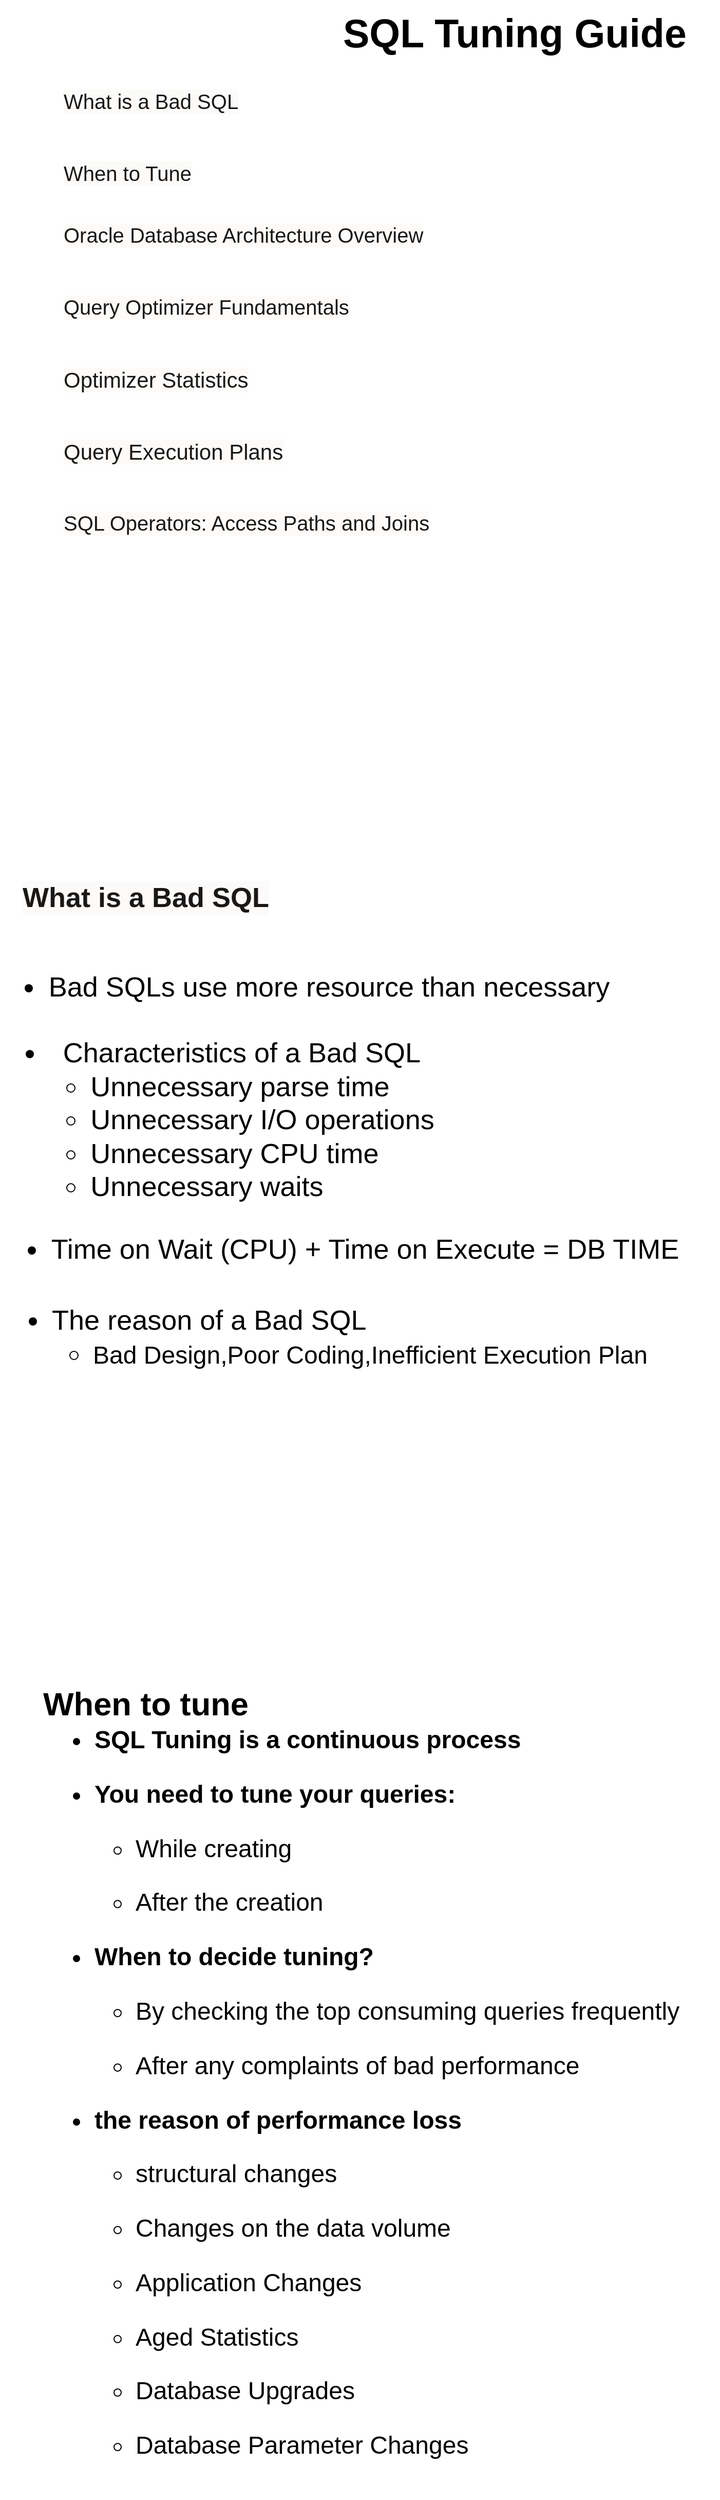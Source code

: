 <mxfile version="15.9.4" type="github" pages="3">
  <diagram id="xxkMFbhS_ljfOC89CWoo" name="overall">
    <mxGraphModel dx="2465" dy="1163" grid="1" gridSize="10" guides="1" tooltips="1" connect="1" arrows="1" fold="1" page="1" pageScale="1" pageWidth="1169" pageHeight="827" math="0" shadow="0">
      <root>
        <mxCell id="MH13Q9KeE9vLuWCFCkrq-0" />
        <mxCell id="MH13Q9KeE9vLuWCFCkrq-1" parent="MH13Q9KeE9vLuWCFCkrq-0" />
        <mxCell id="KoSHrV3W1d-s4DYCCpZp-0" value="&lt;meta charset=&quot;utf-8&quot;&gt;&lt;h1 style=&quot;box-sizing: border-box; font-size: 38.5px; margin: 0px; font-weight: 800; line-height: 1.25; background-color: transparent; padding: 2px 10px 8px 12px; font-style: normal; font-stretch: normal; letter-spacing: normal; text-align: left; max-width: 1296px; text-indent: 0px; text-transform: none; word-spacing: 0px;&quot;&gt;SQL Tuning Guide&lt;/h1&gt;" style="text;whiteSpace=wrap;html=1;fontColor=#000000;" vertex="1" parent="MH13Q9KeE9vLuWCFCkrq-1">
          <mxGeometry x="350" y="40" width="380" height="70" as="geometry" />
        </mxCell>
        <mxCell id="KoSHrV3W1d-s4DYCCpZp-1" value="&lt;meta charset=&quot;utf-8&quot; style=&quot;font-size: 20px;&quot;&gt;&lt;h2 id=&quot;TGSQL-GUID-EF45F82A-F17D-4C79-9B6A-8CBBB95F0684&quot; class=&quot;sect2&quot; style=&quot;box-sizing: border-box; font-weight: normal; line-height: 1.21; color: rgb(26, 24, 22); margin-top: 10px; margin-bottom: 10px; font-size: 20px; font-style: normal; font-stretch: normal; letter-spacing: normal; text-align: left; text-indent: 0px; text-transform: none; word-spacing: 0px; background-color: rgb(252, 251, 250);&quot;&gt;Query Optimizer Fundamentals&lt;/h2&gt;" style="text;whiteSpace=wrap;html=1;fontColor=#000000;fontSize=20;" vertex="1" parent="MH13Q9KeE9vLuWCFCkrq-1">
          <mxGeometry x="90" y="310" width="480" height="50" as="geometry" />
        </mxCell>
        <mxCell id="KoSHrV3W1d-s4DYCCpZp-2" value="&lt;meta charset=&quot;utf-8&quot; style=&quot;font-size: 21px;&quot;&gt;&lt;h2 id=&quot;TGSQL-GUID-BE44BB45-C061-4F3A-8F18-4AAC5F74C68A&quot; class=&quot;sect2&quot; style=&quot;box-sizing: border-box; font-weight: normal; line-height: 1.21; color: rgb(26, 24, 22); margin-top: 10px; margin-bottom: 10px; font-size: 21px; font-style: normal; font-stretch: normal; letter-spacing: normal; text-align: left; text-indent: 0px; text-transform: none; word-spacing: 0px; background-color: rgb(252, 251, 250);&quot;&gt;Query Execution Plans&lt;/h2&gt;" style="text;whiteSpace=wrap;html=1;fontSize=21;fontColor=#000000;" vertex="1" parent="MH13Q9KeE9vLuWCFCkrq-1">
          <mxGeometry x="90" y="450" width="360" height="70" as="geometry" />
        </mxCell>
        <mxCell id="KoSHrV3W1d-s4DYCCpZp-3" value="&lt;meta charset=&quot;utf-8&quot; style=&quot;font-size: 20px;&quot;&gt;&lt;h2 id=&quot;TGSQL-GUID-37BA8AC8-B8F5-402E-8398-552AFDACED8E&quot; class=&quot;sect2&quot; style=&quot;box-sizing: border-box; font-weight: normal; line-height: 1.21; color: rgb(26, 24, 22); margin-top: 10px; margin-bottom: 10px; font-size: 20px; font-style: normal; font-stretch: normal; letter-spacing: normal; text-align: left; text-indent: 0px; text-transform: none; word-spacing: 0px; background-color: rgb(252, 251, 250);&quot;&gt;SQL Operators: Access Paths and Joins&lt;/h2&gt;" style="text;whiteSpace=wrap;html=1;fontSize=20;fontColor=#000000;" vertex="1" parent="MH13Q9KeE9vLuWCFCkrq-1">
          <mxGeometry x="90" y="520" width="635" height="60" as="geometry" />
        </mxCell>
        <mxCell id="KoSHrV3W1d-s4DYCCpZp-4" value="&lt;meta charset=&quot;utf-8&quot; style=&quot;font-size: 21px;&quot;&gt;&lt;h2 id=&quot;TGSQL-GUID-0A2F3D52-A135-43E1-9CAB-55BFE068A297&quot; class=&quot;sect2&quot; style=&quot;box-sizing: border-box; font-weight: normal; line-height: 1.21; color: rgb(26, 24, 22); margin-top: 10px; margin-bottom: 10px; font-size: 21px; font-style: normal; font-stretch: normal; letter-spacing: normal; text-align: left; text-indent: 0px; text-transform: none; word-spacing: 0px; background-color: rgb(252, 251, 250);&quot;&gt;Optimizer Statistics&lt;/h2&gt;" style="text;whiteSpace=wrap;html=1;fontSize=21;fontColor=#000000;" vertex="1" parent="MH13Q9KeE9vLuWCFCkrq-1">
          <mxGeometry x="90" y="380" width="310" height="70" as="geometry" />
        </mxCell>
        <mxCell id="BIlU1STo-OUN1G-M9aQQ-1" value="&lt;h2 id=&quot;TGSQL-GUID-EF45F82A-F17D-4C79-9B6A-8CBBB95F0684&quot; class=&quot;sect2&quot; style=&quot;box-sizing: border-box ; font-weight: normal ; line-height: 1.21 ; color: rgb(26 , 24 , 22) ; margin-top: 10px ; margin-bottom: 10px ; font-size: 20px ; font-style: normal ; font-stretch: normal ; letter-spacing: normal ; text-align: left ; text-indent: 0px ; text-transform: none ; word-spacing: 0px ; background-color: rgb(252 , 251 , 250)&quot;&gt;Oracle Database Architecture Overview&lt;/h2&gt;" style="text;whiteSpace=wrap;html=1;fontColor=#000000;fontSize=20;" vertex="1" parent="MH13Q9KeE9vLuWCFCkrq-1">
          <mxGeometry x="90" y="240" width="480" height="50" as="geometry" />
        </mxCell>
        <mxCell id="LVChm8TNvZxegcR1QrP5-0" value="&lt;h2 id=&quot;TGSQL-GUID-EF45F82A-F17D-4C79-9B6A-8CBBB95F0684&quot; class=&quot;sect2&quot; style=&quot;box-sizing: border-box ; font-weight: normal ; line-height: 1.21 ; color: rgb(26 , 24 , 22) ; margin-top: 10px ; margin-bottom: 10px ; font-size: 20px ; font-style: normal ; font-stretch: normal ; letter-spacing: normal ; text-align: left ; text-indent: 0px ; text-transform: none ; word-spacing: 0px ; background-color: rgb(252 , 251 , 250)&quot;&gt;What is a Bad SQL&lt;/h2&gt;" style="text;whiteSpace=wrap;html=1;fontColor=#000000;fontSize=20;" vertex="1" parent="MH13Q9KeE9vLuWCFCkrq-1">
          <mxGeometry x="90" y="110" width="480" height="50" as="geometry" />
        </mxCell>
        <mxCell id="LVChm8TNvZxegcR1QrP5-1" value="&lt;h2 id=&quot;TGSQL-GUID-EF45F82A-F17D-4C79-9B6A-8CBBB95F0684&quot; class=&quot;sect2&quot; style=&quot;box-sizing: border-box; line-height: 1.21; color: rgb(26, 24, 22); margin-top: 10px; margin-bottom: 10px; font-size: 27px; font-style: normal; font-stretch: normal; letter-spacing: normal; text-align: left; text-indent: 0px; text-transform: none; word-spacing: 0px; background-color: rgb(252, 251, 250);&quot;&gt;What is a Bad SQL&lt;/h2&gt;" style="text;whiteSpace=wrap;html=1;fontColor=#000000;fontSize=27;fontStyle=1" vertex="1" parent="MH13Q9KeE9vLuWCFCkrq-1">
          <mxGeometry x="50" y="880" width="480" height="50" as="geometry" />
        </mxCell>
        <mxCell id="LVChm8TNvZxegcR1QrP5-2" value="&lt;ul&gt;&lt;li&gt;Bad SQLs use more resource than necessary&lt;/li&gt;&lt;/ul&gt;" style="text;html=1;align=center;verticalAlign=middle;resizable=0;points=[];autosize=1;strokeColor=none;fillColor=none;fontSize=27;" vertex="1" parent="MH13Q9KeE9vLuWCFCkrq-1">
          <mxGeometry x="30" y="955" width="600" height="90" as="geometry" />
        </mxCell>
        <mxCell id="LVChm8TNvZxegcR1QrP5-3" value="&lt;ul&gt;&lt;li&gt;Characteristics of a Bad SQL&lt;/li&gt;&lt;ul&gt;&lt;li style=&quot;text-align: left&quot;&gt;Unnecessary parse time&lt;/li&gt;&lt;li style=&quot;text-align: left&quot;&gt;Unnecessary I/O operations&lt;/li&gt;&lt;li style=&quot;text-align: left&quot;&gt;Unnecessary CPU time&lt;/li&gt;&lt;li style=&quot;text-align: left&quot;&gt;Unnecessary waits&lt;/li&gt;&lt;/ul&gt;&lt;/ul&gt;&lt;span style=&quot;white-space: pre&quot;&gt;	&lt;/span&gt;&lt;span style=&quot;white-space: pre&quot;&gt;	&lt;/span&gt;" style="text;html=1;align=center;verticalAlign=middle;resizable=0;points=[];autosize=1;strokeColor=none;fillColor=none;fontSize=27;" vertex="1" parent="MH13Q9KeE9vLuWCFCkrq-1">
          <mxGeometry x="30" y="1020" width="430" height="250" as="geometry" />
        </mxCell>
        <mxCell id="LVChm8TNvZxegcR1QrP5-4" value="&lt;ul&gt;&lt;li&gt;Time on Wait (CPU) + Time on Execute = DB TIME&lt;/li&gt;&lt;/ul&gt;" style="text;html=1;align=center;verticalAlign=middle;resizable=0;points=[];autosize=1;strokeColor=none;fillColor=none;fontSize=27;" vertex="1" parent="MH13Q9KeE9vLuWCFCkrq-1">
          <mxGeometry x="30" y="1210" width="670" height="90" as="geometry" />
        </mxCell>
        <mxCell id="LVChm8TNvZxegcR1QrP5-5" value="&lt;ul&gt;&lt;li style=&quot;text-align: left&quot;&gt;The reason of a Bad SQL&lt;/li&gt;&lt;ul&gt;&lt;li&gt;&lt;font style=&quot;font-size: 24px&quot;&gt;Bad Design,Poor Coding,Inefficient Execution Plan&lt;/font&gt;&lt;/li&gt;&lt;/ul&gt;&lt;/ul&gt;" style="text;html=1;align=center;verticalAlign=middle;resizable=0;points=[];autosize=1;strokeColor=none;fillColor=none;fontSize=27;" vertex="1" parent="MH13Q9KeE9vLuWCFCkrq-1">
          <mxGeometry x="30" y="1280" width="640" height="120" as="geometry" />
        </mxCell>
        <mxCell id="LVChm8TNvZxegcR1QrP5-6" value="&lt;h2 id=&quot;TGSQL-GUID-EF45F82A-F17D-4C79-9B6A-8CBBB95F0684&quot; class=&quot;sect2&quot; style=&quot;box-sizing: border-box ; font-weight: normal ; line-height: 1.21 ; color: rgb(26 , 24 , 22) ; margin-top: 10px ; margin-bottom: 10px ; font-size: 20px ; font-style: normal ; font-stretch: normal ; letter-spacing: normal ; text-align: left ; text-indent: 0px ; text-transform: none ; word-spacing: 0px ; background-color: rgb(252 , 251 , 250)&quot;&gt;When to Tune&lt;/h2&gt;" style="text;whiteSpace=wrap;html=1;fontColor=#000000;fontSize=20;" vertex="1" parent="MH13Q9KeE9vLuWCFCkrq-1">
          <mxGeometry x="90" y="180" width="480" height="50" as="geometry" />
        </mxCell>
        <mxCell id="LVChm8TNvZxegcR1QrP5-8" value="&lt;h3&gt;When to tune&lt;/h3&gt;" style="text;whiteSpace=wrap;html=1;fontColor=#000000;fontSize=27;fontStyle=1;" vertex="1" parent="MH13Q9KeE9vLuWCFCkrq-1">
          <mxGeometry x="70" y="1640" width="460" height="90" as="geometry" />
        </mxCell>
        <mxCell id="LVChm8TNvZxegcR1QrP5-9" value="&lt;h4&gt;&lt;/h4&gt;&lt;h4&gt;&lt;/h4&gt;&lt;h4&gt;&lt;ul&gt;&lt;li&gt;SQL Tuning is a continuous process&lt;/li&gt;&lt;/ul&gt;&lt;ul&gt;&lt;li&gt;You need to tune your queries:&amp;nbsp;&lt;/li&gt;&lt;/ul&gt;&lt;ul&gt;&lt;ul&gt;&lt;li&gt;&lt;span style=&quot;font-weight: normal&quot;&gt;While creating&lt;/span&gt;&lt;/li&gt;&lt;/ul&gt;&lt;/ul&gt;&lt;ul&gt;&lt;ul&gt;&lt;li&gt;&lt;span style=&quot;font-weight: normal&quot;&gt;After the creation&lt;/span&gt;&amp;nbsp; &amp;nbsp; &amp;nbsp; &amp;nbsp; &amp;nbsp; &amp;nbsp;&lt;/li&gt;&lt;/ul&gt;&lt;/ul&gt;&lt;ul&gt;&lt;li&gt;When to decide tuning?&lt;/li&gt;&lt;/ul&gt;&lt;ul&gt;&lt;ul&gt;&lt;li&gt;&lt;span style=&quot;font-weight: normal&quot;&gt;By checking the top consuming queries frequently&lt;/span&gt;&lt;/li&gt;&lt;/ul&gt;&lt;/ul&gt;&lt;ul&gt;&lt;ul&gt;&lt;li&gt;&lt;span style=&quot;font-weight: normal&quot;&gt;After any complaints of bad performance&lt;/span&gt;&lt;/li&gt;&lt;/ul&gt;&lt;/ul&gt;&lt;ul&gt;&lt;li&gt;the reason of performance loss&lt;/li&gt;&lt;/ul&gt;&lt;ul&gt;&lt;ul&gt;&lt;li&gt;&lt;span style=&quot;font-weight: normal&quot;&gt;structural changes&lt;/span&gt;&lt;/li&gt;&lt;/ul&gt;&lt;/ul&gt;&lt;ul&gt;&lt;ul&gt;&lt;li&gt;&lt;span style=&quot;font-weight: normal&quot;&gt;Changes on the data volume&lt;/span&gt;&lt;/li&gt;&lt;/ul&gt;&lt;/ul&gt;&lt;ul&gt;&lt;ul&gt;&lt;li&gt;&lt;span style=&quot;font-weight: normal&quot;&gt;Application Changes&lt;/span&gt;&lt;/li&gt;&lt;/ul&gt;&lt;/ul&gt;&lt;ul&gt;&lt;ul&gt;&lt;li&gt;&lt;span style=&quot;font-weight: normal&quot;&gt;Aged Statistics&lt;/span&gt;&lt;/li&gt;&lt;/ul&gt;&lt;/ul&gt;&lt;ul&gt;&lt;ul&gt;&lt;li&gt;&lt;span style=&quot;font-weight: normal&quot;&gt;Database Upgrades&lt;/span&gt;&lt;/li&gt;&lt;/ul&gt;&lt;/ul&gt;&lt;ul&gt;&lt;ul&gt;&lt;li&gt;&lt;span style=&quot;font-weight: normal&quot;&gt;Database Parameter Changes&lt;/span&gt;&lt;/li&gt;&lt;/ul&gt;&lt;/ul&gt;&lt;/h4&gt;" style="text;html=1;align=left;verticalAlign=middle;resizable=0;points=[];autosize=1;strokeColor=none;fillColor=none;fontSize=24;" vertex="1" parent="MH13Q9KeE9vLuWCFCkrq-1">
          <mxGeometry x="80" y="1680" width="630" height="790" as="geometry" />
        </mxCell>
      </root>
    </mxGraphModel>
  </diagram>
  <diagram id="9yYx3cWBsJKRU6WUZeX_" name="Query Optimizer Fundamental">
    <mxGraphModel dx="1345" dy="-192" grid="1" gridSize="10" guides="1" tooltips="1" connect="1" arrows="1" fold="1" page="1" pageScale="1" pageWidth="1169" pageHeight="827" math="0" shadow="0">
      <root>
        <mxCell id="0" />
        <mxCell id="1" parent="0" />
        <UserObject label="&lt;meta charset=&quot;utf-8&quot; style=&quot;font-size: 24px;&quot;&gt;&lt;h2 id=&quot;TGSQL-GUID-EF45F82A-F17D-4C79-9B6A-8CBBB95F0684&quot; class=&quot;sect2&quot; style=&quot;box-sizing: border-box; line-height: 1.21; color: rgb(26, 24, 22); margin-top: 10px; margin-bottom: 10px; font-size: 24px; font-style: normal; font-stretch: normal; letter-spacing: normal; text-align: left; text-indent: 0px; text-transform: none; word-spacing: 0px; background-color: rgb(252, 251, 250);&quot;&gt;Query Optimizer Fundamentals&lt;/h2&gt;" link="https://docs.oracle.com/en/database/oracle/oracle-database/19/tgsql/query-optimizer-fundamentals.html#GUID-EF45F82A-F17D-4C79-9B6A-8CBBB95F0684" linkTarget="_blank" id="gR8wkc3PYmkCXsu1GuSv-7">
          <mxCell style="text;whiteSpace=wrap;html=1;fontColor=#000000;fontSize=24;fontStyle=1" parent="1" vertex="1">
            <mxGeometry x="80" y="880" width="620" height="50" as="geometry" />
          </mxCell>
        </UserObject>
        <mxCell id="gR8wkc3PYmkCXsu1GuSv-8" value="&lt;meta charset=&quot;utf-8&quot;&gt;&lt;span style=&quot;color: rgb(26, 24, 22); font-size: 16px; font-style: normal; font-weight: 400; letter-spacing: normal; text-align: left; text-indent: 0px; text-transform: none; word-spacing: 0px; background-color: rgb(252, 251, 250); display: inline; float: none;&quot;&gt;To tune Oracle SQL, you must understand the query optimizer. The optimizer is built-in software that determines the most efficient method for a statement to access data.&lt;/span&gt;" style="text;whiteSpace=wrap;html=1;fontSize=24;fontColor=#000000;" parent="1" vertex="1">
          <mxGeometry x="80" y="950" width="1000" height="110" as="geometry" />
        </mxCell>
        <mxCell id="gR8wkc3PYmkCXsu1GuSv-9" value="&lt;ul&gt;&lt;li&gt;&lt;span style=&quot;color: rgb(26 , 24 , 22) ; font-size: 16px ; font-style: normal ; font-weight: 400 ; letter-spacing: normal ; text-align: left ; text-indent: 0px ; text-transform: none ; word-spacing: 0px ; background-color: rgb(252 , 251 , 250) ; display: inline ; float: none&quot;&gt;SQL Processing&lt;/span&gt;&lt;/li&gt;&lt;li&gt;&lt;span style=&quot;color: rgb(26 , 24 , 22) ; font-size: 16px ; font-style: normal ; font-weight: 400 ; letter-spacing: normal ; text-align: left ; text-indent: 0px ; text-transform: none ; word-spacing: 0px ; background-color: rgb(252 , 251 , 250) ; display: inline ; float: none&quot;&gt;Query Optimizer Concepts&lt;/span&gt;&lt;/li&gt;&lt;li&gt;&lt;span style=&quot;color: rgb(26 , 24 , 22) ; font-size: 16px ; font-style: normal ; font-weight: 400 ; letter-spacing: normal ; text-align: left ; text-indent: 0px ; text-transform: none ; word-spacing: 0px ; background-color: rgb(252 , 251 , 250) ; display: inline ; float: none&quot;&gt;Query Transformations&lt;/span&gt;&lt;/li&gt;&lt;/ul&gt;" style="text;whiteSpace=wrap;html=1;fontSize=24;fontColor=#000000;" parent="1" vertex="1">
          <mxGeometry x="80" y="1010" width="1000" height="160" as="geometry" />
        </mxCell>
        <mxCell id="gR8wkc3PYmkCXsu1GuSv-10" value="&lt;h2 id=&quot;TGSQL-GUID-EF45F82A-F17D-4C79-9B6A-8CBBB95F0684&quot; class=&quot;sect2&quot; style=&quot;box-sizing: border-box ; line-height: 1.21 ; color: rgb(26 , 24 , 22) ; margin-top: 10px ; margin-bottom: 10px ; font-size: 24px ; font-style: normal ; font-stretch: normal ; letter-spacing: normal ; text-align: left ; text-indent: 0px ; text-transform: none ; word-spacing: 0px ; background-color: rgb(252 , 251 , 250)&quot;&gt;SQL Processing&lt;/h2&gt;" style="text;whiteSpace=wrap;html=1;fontColor=#000000;fontSize=24;fontStyle=1" parent="1" vertex="1">
          <mxGeometry x="60" y="1690" width="620" height="50" as="geometry" />
        </mxCell>
        <mxCell id="gR8wkc3PYmkCXsu1GuSv-11" value="" style="shape=image;verticalLabelPosition=bottom;labelBackgroundColor=#ffffff;verticalAlign=top;aspect=fixed;imageAspect=0;image=https://docs.oracle.com/en/database/oracle/oracle-database/19/tgsql/img/cncpt250.gif;" parent="1" vertex="1">
          <mxGeometry x="69.71" y="1783" width="345.29" height="570" as="geometry" />
        </mxCell>
        <mxCell id="gR8wkc3PYmkCXsu1GuSv-12" value="Syntax Check" style="text;html=1;strokeColor=none;fillColor=none;align=left;verticalAlign=top;whiteSpace=wrap;rounded=0;fontSize=24;fontColor=#000000;" parent="1" vertex="1">
          <mxGeometry x="560" y="1840" width="490" height="37" as="geometry" />
        </mxCell>
        <mxCell id="gR8wkc3PYmkCXsu1GuSv-13" value="SQL&amp;gt; SELECT * FORM employees;&#xa;SELECT * FORM employees&#xa;&amp;nbsp; &amp;nbsp; &amp;nbsp; &amp;nbsp; &amp;nbsp;*&#xa;ERROR at line 1:&#xa;ORA-00923: FROM keyword not found where expected" style="text;whiteSpace=wrap;html=1;fontSize=15;fontColor=#000000;" parent="1" vertex="1">
          <mxGeometry x="560" y="1878" width="550" height="122" as="geometry" />
        </mxCell>
        <mxCell id="gR8wkc3PYmkCXsu1GuSv-14" value="Semantic Check" style="text;html=1;strokeColor=none;fillColor=none;align=left;verticalAlign=top;whiteSpace=wrap;rounded=0;fontSize=24;fontColor=#000000;" parent="1" vertex="1">
          <mxGeometry x="560" y="2010" width="490" height="37" as="geometry" />
        </mxCell>
        <mxCell id="gR8wkc3PYmkCXsu1GuSv-15" value="SQL&gt; SELECT * FROM nonexistent_table;&#xa;SELECT * FROM nonexistent_table&#xa;              *&#xa;ERROR at line 1:&#xa;ORA-00942: table or view does not exist" style="text;whiteSpace=wrap;html=1;fontSize=15;fontColor=#000000;" parent="1" vertex="1">
          <mxGeometry x="560" y="2060" width="310" height="110" as="geometry" />
        </mxCell>
        <mxCell id="gR8wkc3PYmkCXsu1GuSv-16" value="" style="shape=image;verticalLabelPosition=bottom;labelBackgroundColor=#ffffff;verticalAlign=top;aspect=fixed;imageAspect=0;image=https://docs.oracle.com/en/database/oracle/oracle-database/19/tgsql/img/cncpt251.gif;" parent="1" vertex="1">
          <mxGeometry x="45" y="2590" width="520" height="323" as="geometry" />
        </mxCell>
        <mxCell id="gR8wkc3PYmkCXsu1GuSv-17" value="Shared pool Check" style="text;html=1;strokeColor=none;fillColor=none;align=left;verticalAlign=top;whiteSpace=wrap;rounded=0;fontSize=24;fontColor=#000000;" parent="1" vertex="1">
          <mxGeometry x="45" y="2520" width="490" height="37" as="geometry" />
        </mxCell>
        <UserObject label="https://docs.oracle.com/en/database/oracle/oracle-database/19/tgsql/sql-processing.html#GUID-BFF0B26C-0A5D-4F79-B01E-8E1C4064A6AD" link="https://docs.oracle.com/en/database/oracle/oracle-database/19/tgsql/sql-processing.html#GUID-BFF0B26C-0A5D-4F79-B01E-8E1C4064A6AD" id="gR8wkc3PYmkCXsu1GuSv-18">
          <mxCell style="text;whiteSpace=wrap;html=1;fontSize=15;fontColor=#000000;" parent="1" vertex="1">
            <mxGeometry x="295" y="2520" width="820" height="50" as="geometry" />
          </mxCell>
        </UserObject>
        <mxCell id="gR8wkc3PYmkCXsu1GuSv-19" value="&lt;meta charset=&quot;utf-8&quot;&gt;&lt;p style=&quot;box-sizing: border-box; margin: 0px 0px 0.5em; font-weight: 400; font-style: normal; font-stretch: normal; line-height: 1.44; letter-spacing: normal; text-align: left; color: rgb(26, 24, 22); font-size: 16px; text-indent: 0px; text-transform: none; word-spacing: 0px; background-color: rgb(252, 251, 250);&quot;&gt;Hard parse&lt;/p&gt;&lt;p style=&quot;box-sizing: border-box; margin: 0px 0px 0.5em; font-weight: 400; font-style: normal; font-stretch: normal; line-height: 1.44; letter-spacing: normal; text-align: left; color: rgb(26, 24, 22); font-size: 16px; text-indent: 0px; text-transform: none; word-spacing: 0px; background-color: rgb(252, 251, 250);&quot;&gt;If Oracle Database cannot reuse existing code, then it must build a new executable version of the application code. This operation is known as a&lt;span&gt;&amp;nbsp;&lt;/span&gt;&lt;a href=&quot;https://docs.oracle.com/en/database/oracle/oracle-database/19/tgsql/glossary.html#GUID-AB764C9E-2F03-49A9-BF8B-36A9FBD03BCE&quot; style=&quot;box-sizing: border-box ; background-color: transparent ; color: rgb(0 , 104 , 140) ; text-decoration: none&quot;&gt;&lt;span class=&quot;xrefglossterm&quot; style=&quot;box-sizing: border-box ; font-weight: bold&quot;&gt;hard parse&lt;/span&gt;&lt;/a&gt;, or a&lt;span&gt;&amp;nbsp;&lt;/span&gt;&lt;a href=&quot;https://docs.oracle.com/en/database/oracle/oracle-database/19/tgsql/glossary.html#GUID-D12396D3-DCDA-4A61-8891-64AD81876EFD&quot; style=&quot;box-sizing: border-box ; background-color: transparent ; color: rgb(0 , 104 , 140) ; text-decoration: none&quot;&gt;&lt;span class=&quot;xrefglossterm&quot; style=&quot;box-sizing: border-box ; font-weight: bold&quot;&gt;library cache miss&lt;/span&gt;&lt;/a&gt;.&lt;/p&gt;" style="text;whiteSpace=wrap;html=1;fontSize=15;fontColor=#000000;" parent="1" vertex="1">
          <mxGeometry x="45" y="2940" width="890" height="120" as="geometry" />
        </mxCell>
        <mxCell id="gR8wkc3PYmkCXsu1GuSv-20" value="&lt;meta charset=&quot;utf-8&quot;&gt;&lt;p style=&quot;box-sizing: border-box; margin: 0px 0px 0.5em; font-weight: 400; font-style: normal; font-stretch: normal; line-height: 1.44; letter-spacing: normal; text-align: left; color: rgb(26, 24, 22); font-size: 16px; text-indent: 0px; text-transform: none; word-spacing: 0px; background-color: rgb(252, 251, 250);&quot;&gt;Soft parse&lt;/p&gt;&lt;p style=&quot;box-sizing: border-box; margin: 0px 0px 0.5em; font-weight: 400; font-style: normal; font-stretch: normal; line-height: 1.44; letter-spacing: normal; text-align: left; color: rgb(26, 24, 22); font-size: 16px; text-indent: 0px; text-transform: none; word-spacing: 0px; background-color: rgb(252, 251, 250);&quot;&gt;A&lt;span&gt;&amp;nbsp;&lt;/span&gt;&lt;a href=&quot;https://docs.oracle.com/en/database/oracle/oracle-database/19/tgsql/glossary.html#GUID-BA91B10B-FBA3-4DF6-B59B-9AA57C683D33&quot; style=&quot;box-sizing: border-box ; background-color: transparent ; color: rgb(0 , 104 , 140) ; text-decoration: none&quot;&gt;&lt;span class=&quot;xrefglossterm&quot; style=&quot;box-sizing: border-box ; font-weight: bold&quot;&gt;soft parse&lt;/span&gt;&lt;/a&gt;&lt;span&gt;&amp;nbsp;&lt;/span&gt;is any parse that is not a hard parse. If the submitted statement is the same as a reusable SQL statement in the shared pool, then Oracle Database reuses the existing code. This reuse of code is also called a&lt;span&gt;&amp;nbsp;&lt;/span&gt;&lt;a href=&quot;https://docs.oracle.com/en/database/oracle/oracle-database/19/tgsql/glossary.html#GUID-22628BDA-52D1-4349-827A-071163A13D1A&quot; style=&quot;box-sizing: border-box ; background-color: transparent ; color: rgb(0 , 104 , 140) ; text-decoration: none&quot;&gt;&lt;span class=&quot;xrefglossterm&quot; style=&quot;box-sizing: border-box ; font-weight: bold&quot;&gt;library cache hit&lt;/span&gt;&lt;/a&gt;.&lt;/p&gt;" style="text;whiteSpace=wrap;html=1;fontSize=15;fontColor=#000000;" parent="1" vertex="1">
          <mxGeometry x="45" y="3050" width="950" height="150" as="geometry" />
        </mxCell>
        <mxCell id="gR8wkc3PYmkCXsu1GuSv-21" value="&lt;meta charset=&quot;utf-8&quot;&gt;&lt;h4 id=&quot;TGSQL-GUID-0196D949-6B0F-4DB0-BCCF-768F16B0964C&quot; class=&quot;sect4&quot; style=&quot;box-sizing: border-box; font-weight: 400; line-height: 1.1; color: rgb(26, 24, 22); margin-top: 10px; margin-bottom: 10px; font-size: 21px; background: rgb(252, 251, 250); font-style: normal; letter-spacing: normal; text-align: left; text-indent: 0px; text-transform: none; word-spacing: 0px;&quot;&gt;SQL Optimization&lt;/h4&gt;&lt;div style=&quot;box-sizing: border-box; color: rgb(26, 24, 22); font-size: 16px; font-style: normal; font-weight: 400; letter-spacing: normal; text-align: left; text-indent: 0px; text-transform: none; word-spacing: 0px; background-color: rgb(252, 251, 250);&quot;&gt;&lt;br class=&quot;Apple-interchange-newline&quot;&gt;&lt;/div&gt;" style="text;whiteSpace=wrap;html=1;fontSize=15;fontColor=#000000;" parent="1" vertex="1">
          <mxGeometry x="35" y="3150" width="410" height="50" as="geometry" />
        </mxCell>
        <mxCell id="gR8wkc3PYmkCXsu1GuSv-22" value="&lt;meta charset=&quot;utf-8&quot;&gt;&lt;p style=&quot;box-sizing: border-box; margin: 14px 0px; font-weight: 400; font-style: normal; font-stretch: normal; line-height: 1.44; letter-spacing: normal; text-align: left; color: rgb(26, 24, 22); font-size: 16px; text-indent: 0px; text-transform: none; word-spacing: 0px; background-color: rgb(252, 251, 250);&quot;&gt;During optimization, Oracle Database must perform a hard parse at least once for every unique DML statement and performs the optimization during this parse.&lt;/p&gt;&lt;p style=&quot;box-sizing: border-box; margin: 14px 0px; font-weight: 400; font-style: normal; font-stretch: normal; line-height: 1.44; letter-spacing: normal; text-align: left; color: rgb(26, 24, 22); font-size: 16px; text-indent: 0px; text-transform: none; word-spacing: 0px; background-color: rgb(252, 251, 250);&quot;&gt;The database does not optimize DDL. The only exception is when the DDL includes a DML component such as a subquery that requires optimization.&lt;/p&gt;" style="text;whiteSpace=wrap;html=1;fontSize=15;fontColor=#000000;" parent="1" vertex="1">
          <mxGeometry x="35" y="3190" width="1090" height="140" as="geometry" />
        </mxCell>
        <mxCell id="gR8wkc3PYmkCXsu1GuSv-23" value="&lt;meta charset=&quot;utf-8&quot;&gt;&lt;h4 id=&quot;TGSQL-GUID-E052E274-586D-4D76-960F-B831140F7B94&quot; class=&quot;sect4&quot; style=&quot;box-sizing: border-box; font-weight: 400; line-height: 1.1; color: rgb(26, 24, 22); margin-top: 10px; margin-bottom: 10px; font-size: 21px; background: rgb(252, 251, 250); font-style: normal; letter-spacing: normal; text-align: left; text-indent: 0px; text-transform: none; word-spacing: 0px;&quot;&gt;SQL Row Source Generation&lt;/h4&gt;" style="text;whiteSpace=wrap;html=1;fontSize=15;fontColor=#000000;" parent="1" vertex="1">
          <mxGeometry x="35" y="3350" width="720" height="50" as="geometry" />
        </mxCell>
        <mxCell id="gR8wkc3PYmkCXsu1GuSv-24" value="&lt;meta charset=&quot;utf-8&quot;&gt;&lt;span style=&quot;color: rgb(26, 24, 22); font-size: 16px; font-style: normal; font-weight: 400; letter-spacing: normal; text-align: left; text-indent: 0px; text-transform: none; word-spacing: 0px; background-color: rgb(252, 251, 250); display: inline; float: none;&quot;&gt;The&lt;span&gt;&amp;nbsp;&lt;/span&gt;&lt;/span&gt;&lt;strong class=&quot;term&quot; style=&quot;box-sizing: border-box; font-weight: 700; color: rgb(26, 24, 22); font-size: 16px; font-style: normal; letter-spacing: normal; text-align: left; text-indent: 0px; text-transform: none; word-spacing: 0px; background-color: rgb(252, 251, 250);&quot;&gt;row source generator&lt;/strong&gt;&lt;span style=&quot;color: rgb(26, 24, 22); font-size: 16px; font-style: normal; font-weight: 400; letter-spacing: normal; text-align: left; text-indent: 0px; text-transform: none; word-spacing: 0px; background-color: rgb(252, 251, 250); display: inline; float: none;&quot;&gt;&lt;span&gt;&amp;nbsp;&lt;/span&gt;is software that receives the optimal execution plan from the optimizer and produces an iterative execution plan that is usable by the rest of the database.&lt;/span&gt;" style="text;whiteSpace=wrap;html=1;fontSize=15;fontColor=#000000;" parent="1" vertex="1">
          <mxGeometry x="35" y="3400" width="1070" height="70" as="geometry" />
        </mxCell>
        <mxCell id="gR8wkc3PYmkCXsu1GuSv-26" value="&lt;meta charset=&quot;utf-8&quot;&gt;&lt;p style=&quot;box-sizing: border-box; margin: 14px 0px; font-weight: 400; font-style: normal; font-stretch: normal; line-height: 1.44; letter-spacing: normal; text-align: left; color: rgb(26, 24, 22); font-size: 16px; text-indent: 0px; text-transform: none; word-spacing: 0px; background-color: rgb(252, 251, 250);&quot;&gt;A&lt;span&gt;&amp;nbsp;&lt;/span&gt;&lt;a href=&quot;https://docs.oracle.com/en/database/oracle/oracle-database/19/tgsql/glossary.html#GUID-BDE98BD8-BC33-45AD-97BF-81831BF94B04&quot; style=&quot;box-sizing: border-box ; background-color: transparent ; color: rgb(0 , 104 , 140) ; text-decoration: none&quot;&gt;&lt;span class=&quot;xrefglossterm&quot; style=&quot;box-sizing: border-box ; font-weight: bold&quot;&gt;row source&lt;/span&gt;&lt;/a&gt;&lt;span&gt;&amp;nbsp;&lt;/span&gt;is a row set returned by a step in the execution plan along with a control structure that can iteratively process the rows. The row source can be a table, view, or result of a join or grouping operation.&lt;/p&gt;&lt;p style=&quot;box-sizing: border-box; margin: 14px 0px; font-weight: 400; font-style: normal; font-stretch: normal; line-height: 1.44; letter-spacing: normal; text-align: left; color: rgb(26, 24, 22); font-size: 16px; text-indent: 0px; text-transform: none; word-spacing: 0px; background-color: rgb(252, 251, 250);&quot;&gt;The row source generator produces a&lt;span&gt;&amp;nbsp;&lt;/span&gt;&lt;a href=&quot;https://docs.oracle.com/en/database/oracle/oracle-database/19/tgsql/glossary.html#GUID-8C474809-DFD4-4EA6-90FE-A17882D07E58&quot; style=&quot;box-sizing: border-box ; background-color: transparent ; color: rgb(0 , 104 , 140) ; text-decoration: none&quot;&gt;&lt;span class=&quot;xrefglossterm&quot; style=&quot;box-sizing: border-box ; font-weight: bold&quot;&gt;row source tree&lt;/span&gt;&lt;/a&gt;, which is a collection of row sources. The row source tree shows the following information:&lt;/p&gt;&lt;ul style=&quot;box-sizing: border-box; margin-top: 0px; margin-bottom: 10px; color: rgb(26, 24, 22); font-size: 16px; font-style: normal; font-weight: 400; letter-spacing: normal; text-align: left; text-indent: 0px; text-transform: none; word-spacing: 0px; background-color: rgb(252, 251, 250); list-style-type: disc;&quot;&gt;&lt;li style=&quot;box-sizing: border-box ; margin-top: 0.5em ; margin-bottom: 0.5em&quot;&gt;&lt;p style=&quot;box-sizing: border-box ; margin: 0px 0px 0.5em ; font-weight: normal ; font-style: normal ; font-stretch: normal ; line-height: 1.44 ; letter-spacing: normal ; text-align: left ; color: rgb(26 , 24 , 22)&quot;&gt;An ordering of the tables referenced by the statement&lt;/p&gt;&lt;/li&gt;&lt;li style=&quot;box-sizing: border-box ; margin-top: 0.5em ; margin-bottom: 0.5em&quot;&gt;&lt;p style=&quot;box-sizing: border-box ; margin: 0px 0px 0.5em ; font-weight: normal ; font-style: normal ; font-stretch: normal ; line-height: 1.44 ; letter-spacing: normal ; text-align: left ; color: rgb(26 , 24 , 22)&quot;&gt;An access method for each table mentioned in the statement&lt;/p&gt;&lt;/li&gt;&lt;li style=&quot;box-sizing: border-box ; margin-top: 0.5em ; margin-bottom: 0.5em&quot;&gt;&lt;p style=&quot;box-sizing: border-box ; margin: 0px 0px 0.5em ; font-weight: normal ; font-style: normal ; font-stretch: normal ; line-height: 1.44 ; letter-spacing: normal ; text-align: left ; color: rgb(26 , 24 , 22)&quot;&gt;A join method for tables affected by join operations in the statement&lt;/p&gt;&lt;/li&gt;&lt;li style=&quot;box-sizing: border-box ; margin-top: 0.5em ; margin-bottom: 0.5em&quot;&gt;&lt;p style=&quot;box-sizing: border-box ; margin: 0px 0px 0.5em ; font-weight: normal ; font-style: normal ; font-stretch: normal ; line-height: 1.44 ; letter-spacing: normal ; text-align: left ; color: rgb(26 , 24 , 22)&quot;&gt;Data operations such as filter, sort, or aggregation&lt;/p&gt;&lt;/li&gt;&lt;/ul&gt;" style="text;whiteSpace=wrap;html=1;fontSize=15;fontColor=#000000;" parent="1" vertex="1">
          <mxGeometry x="35" y="3460" width="1100" height="320" as="geometry" />
        </mxCell>
        <mxCell id="gR8wkc3PYmkCXsu1GuSv-27" value="SELECT e.last_name, j.job_title, d.department_name &#xa;FROM   hr.employees e, hr.departments d, hr.jobs j&#xa;WHERE  e.department_id = d.department_id&#xa;AND    e.job_id = j.job_id&#xa;AND    e.last_name LIKE &#39;A%&#39;;&#xa; &#xa;Execution Plan&#xa;----------------------------------------------------------&#xa;Plan hash value: 975837011&#xa;&#xa;&#xa;---------------------------------------------------------------------------&#xa;| Id| Operation                    | Name      |Rows|Bytes|Cost(%CPU)|Time|&#xa;---------------------------------------------------------------------------&#xa;| 0| SELECT STATEMENT              |             | 3 |189 |7(15)|00:00:01 |&#xa;|*1|  HASH JOIN                    |             | 3 |189 |7(15)|00:00:01 |&#xa;|*2|   HASH JOIN                   |             | 3 |141 |5(20)|00:00:01 |&#xa;| 3|    TABLE ACCESS BY INDEX ROWID| EMPLOYEES   | 3 | 60 |2 (0)|00:00:01 |&#xa;|*4|     INDEX RANGE SCAN          | EMP_NAME_IX | 3 |    |1 (0)|00:00:01 |&#xa;| 5|    TABLE ACCESS FULL          | JOBS        |19 |513 |2 (0)|00:00:01 |&#xa;| 6|   TABLE ACCESS FULL           | DEPARTMENTS |27 |432 |2 (0)|00:00:01 |&#xa;---------------------------------------------------------------------------&#xa; &#xa;Predicate Information (identified by operation id):&#xa;---------------------------------------------------&#xa; &#xa;   1 - access(&quot;E&quot;.&quot;DEPARTMENT_ID&quot;=&quot;D&quot;.&quot;DEPARTMENT_ID&quot;)&#xa;   2 - access(&quot;E&quot;.&quot;JOB_ID&quot;=&quot;J&quot;.&quot;JOB_ID&quot;)&#xa;   4 - access(&quot;E&quot;.&quot;LAST_NAME&quot; LIKE &#39;A%&#39;)&#xa;       filter(&quot;E&quot;.&quot;LAST_NAME&quot; LIKE &#39;A%&#39;)" style="text;whiteSpace=wrap;html=1;fontSize=15;fontColor=#000000;" parent="1" vertex="1">
          <mxGeometry x="45" y="3880" width="930" height="570" as="geometry" />
        </mxCell>
        <mxCell id="gR8wkc3PYmkCXsu1GuSv-29" value="&lt;p class=&quot;titleinexample&quot; style=&quot;box-sizing: border-box ; margin: 14px 0px ; font-weight: normal ; font-style: normal ; font-stretch: normal ; line-height: 1.44 ; letter-spacing: normal ; text-align: left ; color: rgb(26 , 24 , 22) ; font-size: 16px ; text-indent: 0px ; text-transform: none ; word-spacing: 0px ; background-color: rgb(252 , 251 , 250)&quot;&gt;Example&amp;nbsp; Execution Plan&lt;/p&gt;&lt;p style=&quot;box-sizing: border-box ; margin: 14px 0px ; font-weight: 400 ; font-style: normal ; font-stretch: normal ; line-height: 1.44 ; letter-spacing: normal ; text-align: left ; color: rgb(26 , 24 , 22) ; font-size: 16px ; text-indent: 0px ; text-transform: none ; word-spacing: 0px ; background-color: rgb(252 , 251 , 250)&quot;&gt;This example shows the execution plan of a&lt;span&gt;&amp;nbsp;&lt;/span&gt;&lt;code class=&quot;codeph&quot; style=&quot;box-sizing: border-box ; font-family: &amp;#34;courier new&amp;#34; , &amp;#34;courier&amp;#34; , monospace ; font-size: inherit ; padding: 0px ; color: inherit ; background: inherit ; border-radius: 4px&quot;&gt;SELECT&lt;/code&gt;&lt;span&gt;&amp;nbsp;&lt;/span&gt;statement when&lt;span&gt;&amp;nbsp;&lt;/span&gt;&lt;code class=&quot;codeph&quot; style=&quot;box-sizing: border-box ; font-family: &amp;#34;courier new&amp;#34; , &amp;#34;courier&amp;#34; , monospace ; font-size: inherit ; padding: 0px ; color: inherit ; background: inherit ; border-radius: 4px&quot;&gt;AUTOTRACE&lt;/code&gt;&lt;span&gt;&amp;nbsp;&lt;/span&gt;is enabled. The statement selects the last name, job title, and department name for all employees whose last names begin with the letter&lt;span&gt;&amp;nbsp;&lt;/span&gt;&lt;code class=&quot;codeph&quot; style=&quot;box-sizing: border-box ; font-family: &amp;#34;courier new&amp;#34; , &amp;#34;courier&amp;#34; , monospace ; font-size: inherit ; padding: 0px ; color: inherit ; background: inherit ; border-radius: 4px&quot;&gt;A&lt;/code&gt;. The execution plan for this statement is the output of the row source generator.&lt;/p&gt;" style="text;whiteSpace=wrap;html=1;fontSize=15;fontColor=#000000;" parent="1" vertex="1">
          <mxGeometry x="45" y="3710" width="1050" height="200" as="geometry" />
        </mxCell>
        <mxCell id="KSC5lkJVUCPoRrNBJEuc-1" value="" style="shape=image;verticalLabelPosition=bottom;labelBackgroundColor=#ffffff;verticalAlign=top;aspect=fixed;imageAspect=0;image=https://docs.oracle.com/en/database/oracle/oracle-database/19/tgsql/img/cncpt287.gif;" vertex="1" parent="1">
          <mxGeometry x="80" y="5140" width="452" height="354" as="geometry" />
        </mxCell>
        <mxCell id="KSC5lkJVUCPoRrNBJEuc-2" value="&lt;h6&gt;&lt;span style=&quot;font-weight: normal ; line-height: 1 ; font-size: 23px&quot;&gt;Optimizer Components&lt;/span&gt;&lt;/h6&gt;" style="text;html=1;align=left;verticalAlign=middle;resizable=0;points=[];autosize=0;strokeColor=none;fillColor=none;fontSize=36;fontColor=#404040;imageAspect=1;allowArrows=1;connectable=1;recursiveResize=0;expand=0;" vertex="1" parent="1">
          <mxGeometry x="80" y="5000" width="260" height="160" as="geometry" />
        </mxCell>
        <mxCell id="KSC5lkJVUCPoRrNBJEuc-3" value="&lt;h2&gt;&lt;span style=&quot;background-color: rgb(252 , 251 , 250) ; color: rgb(26 , 24 , 22)&quot;&gt;&lt;font style=&quot;font-size: 20px&quot;&gt;Query Optimizer Concepts&lt;/font&gt;&lt;/span&gt;&lt;/h2&gt;" style="text;html=1;align=left;verticalAlign=middle;resizable=0;points=[];autosize=1;strokeColor=none;fillColor=none;fontSize=23;fontColor=#404040;" vertex="1" parent="1">
          <mxGeometry x="390" y="4962" width="270" height="90" as="geometry" />
        </mxCell>
        <mxCell id="KSC5lkJVUCPoRrNBJEuc-4" value="" style="shape=image;verticalLabelPosition=bottom;labelBackgroundColor=#ffffff;verticalAlign=top;aspect=fixed;imageAspect=0;image=https://docs.oracle.com/en/database/oracle/oracle-database/19/tgsql/img/tgsql_vm_042.png;" vertex="1" parent="1">
          <mxGeometry x="97" y="5890" width="243" height="347" as="geometry" />
        </mxCell>
        <mxCell id="KSC5lkJVUCPoRrNBJEuc-5" value="&lt;h4&gt;&lt;ul&gt;&lt;li&gt;Query Transformer&lt;/li&gt;&lt;li&gt;Estimator&lt;/li&gt;&lt;li&gt;Plan Generator&lt;/li&gt;&lt;/ul&gt;&lt;/h4&gt;" style="text;html=1;align=left;verticalAlign=middle;resizable=0;points=[];autosize=1;strokeColor=none;fillColor=none;fontSize=20;fontColor=#404040;" vertex="1" parent="1">
          <mxGeometry x="630" y="5160" width="240" height="130" as="geometry" />
        </mxCell>
        <mxCell id="KSC5lkJVUCPoRrNBJEuc-6" value="Query Transformer" style="text;html=1;align=center;verticalAlign=middle;resizable=0;points=[];autosize=1;strokeColor=none;fillColor=none;fontSize=20;fontColor=#404040;" vertex="1" parent="1">
          <mxGeometry x="97" y="5820" width="180" height="30" as="geometry" />
        </mxCell>
        <mxCell id="KSC5lkJVUCPoRrNBJEuc-7" value="&lt;meta charset=&quot;utf-8&quot;&gt;&lt;p style=&quot;box-sizing: border-box; margin: 14px 0px; font-weight: 400; font-style: normal; font-stretch: normal; line-height: 1.44; letter-spacing: normal; text-align: left; color: rgb(26, 24, 22); font-size: 16px; text-indent: 0px; text-transform: none; word-spacing: 0px; background-color: rgb(252, 251, 250);&quot;&gt;For some statements, the query transformer determines whether it is advantageous to rewrite the original SQL statement into a semantically equivalent SQL statement with a lower cost.&lt;/p&gt;&lt;p style=&quot;box-sizing: border-box; margin: 14px 0px; font-weight: 400; font-style: normal; font-stretch: normal; line-height: 1.44; letter-spacing: normal; text-align: left; color: rgb(26, 24, 22); font-size: 16px; text-indent: 0px; text-transform: none; word-spacing: 0px; background-color: rgb(252, 251, 250);&quot;&gt;When a viable alternative exists, the database calculates the cost of the alternatives separately and chooses the lowest-cost alternative. The following graphic shows the query transformer rewriting an input query that uses&lt;span&gt;&amp;nbsp;&lt;/span&gt;&lt;code class=&quot;codeph&quot; style=&quot;box-sizing: border-box ; font-family: &amp;quot;courier new&amp;quot; , &amp;quot;courier&amp;quot; , monospace ; font-size: inherit ; padding: 0px ; color: inherit ; background: inherit ; border-radius: 4px&quot;&gt;OR&lt;/code&gt;&lt;span&gt;&amp;nbsp;&lt;/span&gt;into an output query that uses&lt;span&gt;&amp;nbsp;&lt;/span&gt;&lt;code class=&quot;codeph&quot; style=&quot;box-sizing: border-box ; font-family: &amp;quot;courier new&amp;quot; , &amp;quot;courier&amp;quot; , monospace ; font-size: inherit ; padding: 0px ; color: inherit ; background: inherit ; border-radius: 4px&quot;&gt;UNION ALL&lt;/code&gt;.&lt;/p&gt;" style="text;whiteSpace=wrap;html=1;fontSize=20;fontColor=#404040;" vertex="1" parent="1">
          <mxGeometry x="390" y="5890" width="730" height="220" as="geometry" />
        </mxCell>
        <mxCell id="KSC5lkJVUCPoRrNBJEuc-8" value="Estimator" style="text;html=1;align=center;verticalAlign=middle;resizable=0;points=[];autosize=1;strokeColor=none;fillColor=none;fontSize=20;fontColor=#404040;" vertex="1" parent="1">
          <mxGeometry x="110" y="6340" width="100" height="30" as="geometry" />
        </mxCell>
        <mxCell id="KSC5lkJVUCPoRrNBJEuc-9" value="" style="shape=image;verticalLabelPosition=bottom;labelBackgroundColor=#ffffff;verticalAlign=top;aspect=fixed;imageAspect=0;image=https://docs.oracle.com/en/database/oracle/oracle-database/19/tgsql/img/tgsql_vm_043.png;" vertex="1" parent="1">
          <mxGeometry x="120" y="6380" width="404" height="207" as="geometry" />
        </mxCell>
        <mxCell id="KSC5lkJVUCPoRrNBJEuc-10" value="&lt;h5 id=&quot;TGSQL-GUID-60B12417-9E06-4F3F-B796-DF86549A5B21&quot; class=&quot;sect5&quot; style=&quot;box-sizing: border-box ; font-family: &amp;#34;oracle sans&amp;#34; , , , &amp;#34;segoe ui&amp;#34; , &amp;#34;helvetica neue&amp;#34; , &amp;#34;arial&amp;#34; , sans-serif ; line-height: 1.1 ; color: rgb(26 , 24 , 22) ; margin-top: 10px ; margin-bottom: 10px ; font-size: 18px ; background: rgb(252 , 251 , 250) ; text-align: left&quot;&gt;Selectivity&lt;/h5&gt;" style="text;html=1;align=center;verticalAlign=middle;resizable=0;points=[];autosize=1;strokeColor=none;fillColor=none;fontSize=20;fontColor=#404040;" vertex="1" parent="1">
          <mxGeometry x="110" y="6650" width="100" height="40" as="geometry" />
        </mxCell>
        <mxCell id="KSC5lkJVUCPoRrNBJEuc-11" value="&lt;meta charset=&quot;utf-8&quot;&gt;&lt;p style=&quot;box-sizing: border-box; margin: 1.5em 0px; color: rgb(84, 84, 84); font-family: raleway, sans-serif; font-size: 17px; font-style: normal; font-weight: 400; letter-spacing: normal; text-indent: 0px; text-transform: none; word-spacing: 0px; background-color: rgb(255, 255, 255);&quot;&gt;=&amp;gt; It represents the fraction of rows filtered by an operation so you can say it is&amp;nbsp;a measure of uniqueness.&lt;br style=&quot;box-sizing: border-box&quot;&gt;=&amp;gt; Its value is between 0 and 1&lt;br style=&quot;box-sizing: border-box&quot;&gt;=&amp;gt; If your query returned 100 rows and then you put a filter (example “where” condition) which made final result to only 10 then your selectivity is 0.1 (10/100) or you can also say your selectivity is 10%&lt;br style=&quot;box-sizing: border-box&quot;&gt;=&amp;gt; In another example if your query returned 200 rows and even after putting filter the final result is also 200 then your selectivity is 1 or 100%. This is known as bad Selectivity. It is “BAD” because as such all records are coming.&lt;/p&gt;&lt;p style=&quot;box-sizing: border-box; margin: 1.5em 0px; color: rgb(84, 84, 84); font-family: raleway, sans-serif; font-size: 17px; font-style: normal; font-weight: 400; letter-spacing: normal; text-indent: 0px; text-transform: none; word-spacing: 0px; background-color: rgb(255, 255, 255);&quot;&gt;=&amp;gt; A column is highly selective if a SQL return a small number of duplicate rows. This is known as GOOD Selectivity.&lt;br style=&quot;box-sizing: border-box&quot;&gt;=&amp;gt; A columns is least selective if a SQL returns all or large number of rows.This is known as BAD Selectivity.&lt;/p&gt;&lt;p style=&quot;box-sizing: border-box; margin: 1.5em 0px; color: rgb(84, 84, 84); font-family: raleway, sans-serif; font-size: 17px; font-style: normal; font-weight: 400; letter-spacing: normal; text-indent: 0px; text-transform: none; word-spacing: 0px; background-color: rgb(255, 255, 255);&quot;&gt;When you run&amp;nbsp;SELECT * FROM EMP and do not give any filters then selectivity will be automatically 1 as all rows will be returned.&lt;/p&gt;&lt;p style=&quot;box-sizing: border-box; margin: 1.5em 0px; color: rgb(84, 84, 84); font-family: raleway, sans-serif; font-size: 17px; font-style: normal; font-weight: 400; letter-spacing: normal; text-indent: 0px; text-transform: none; word-spacing: 0px; background-color: rgb(255, 255, 255);&quot;&gt;Adding a composite Index is the best way to make a BAD selectivity become GOOD selectivity. Using more than one column makes the Index more unique which in turns improves Index selectivity&lt;/p&gt;" style="text;whiteSpace=wrap;html=1;fontSize=20;fontColor=#404040;" vertex="1" parent="1">
          <mxGeometry x="120" y="6680" width="955" height="360" as="geometry" />
        </mxCell>
        <mxCell id="KSC5lkJVUCPoRrNBJEuc-12" value="&lt;meta charset=&quot;utf-8&quot;&gt;&lt;p style=&quot;box-sizing: border-box; margin: 14px 0px; font-weight: 400; font-style: normal; font-stretch: normal; line-height: 1.44; letter-spacing: normal; text-align: left; color: rgb(26, 24, 22); font-size: 16px; text-indent: 0px; text-transform: none; word-spacing: 0px; background-color: rgb(252, 251, 250);&quot;&gt;The optimizer estimates selectivity depending on whether statistics are available:&lt;/p&gt;&lt;ul style=&quot;box-sizing: border-box; margin-top: 0px; margin-bottom: 10px; color: rgb(26, 24, 22); font-size: 16px; font-style: normal; font-weight: 400; letter-spacing: normal; text-align: left; text-indent: 0px; text-transform: none; word-spacing: 0px; background-color: rgb(252, 251, 250); list-style-type: disc;&quot;&gt;&lt;li style=&quot;box-sizing: border-box ; margin-top: 0.5em ; margin-bottom: 0.5em&quot;&gt;&lt;p style=&quot;box-sizing: border-box ; margin: 0px 0px 0.5em ; font-weight: normal ; font-style: normal ; font-stretch: normal ; line-height: 1.44 ; letter-spacing: normal ; text-align: left ; color: rgb(26 , 24 , 22)&quot;&gt;Statistics not available&lt;/p&gt;&lt;p style=&quot;box-sizing: border-box ; margin: 0px 0px 0.5em ; font-weight: normal ; font-style: normal ; font-stretch: normal ; line-height: 1.44 ; letter-spacing: normal ; text-align: left ; color: rgb(26 , 24 , 22)&quot;&gt;Depending on the value of the&lt;span&gt;&amp;nbsp;&lt;/span&gt;&lt;code class=&quot;codeph&quot; style=&quot;box-sizing: border-box ; font-family: &amp;quot;courier new&amp;quot; , &amp;quot;courier&amp;quot; , monospace ; font-size: inherit ; padding: 0px ; color: inherit ; background: inherit ; border-radius: 4px&quot;&gt;OPTIMIZER_DYNAMIC_SAMPLING&lt;/code&gt;&lt;span&gt;&amp;nbsp;&lt;/span&gt;initialization parameter, the optimizer either uses&lt;span&gt;&amp;nbsp;&lt;/span&gt;&lt;a href=&quot;https://docs.oracle.com/en/database/oracle/oracle-database/19/tgsql/glossary.html#GUID-453737A7-931A-49D1-AA5C-AFB14D9837FB&quot; style=&quot;box-sizing: border-box ; background-color: transparent ; color: rgb(0 , 104 , 140) ; text-decoration: none&quot;&gt;&lt;span class=&quot;xrefglossterm&quot; style=&quot;box-sizing: border-box ; font-weight: bold&quot;&gt;dynamic statistics&lt;/span&gt;&lt;/a&gt;&lt;span&gt;&amp;nbsp;&lt;/span&gt;or an internal default value. The database uses different internal defaults depending on the predicate type. For example, the internal default for an equality predicate (&lt;code class=&quot;codeph&quot; style=&quot;box-sizing: border-box ; font-family: &amp;quot;courier new&amp;quot; , &amp;quot;courier&amp;quot; , monospace ; font-size: inherit ; padding: 0px ; color: inherit ; background: inherit ; border-radius: 4px&quot;&gt;last_name = &#39;Smith&#39;&lt;/code&gt;) is lower than for a range predicate (&lt;code class=&quot;codeph&quot; style=&quot;box-sizing: border-box ; font-family: &amp;quot;courier new&amp;quot; , &amp;quot;courier&amp;quot; , monospace ; font-size: inherit ; padding: 0px ; color: inherit ; background: inherit ; border-radius: 4px&quot;&gt;last_name &amp;gt; &#39;Smith&#39;&lt;/code&gt;) because an equality predicate is expected to return a smaller fraction of rows.&lt;/p&gt;&lt;/li&gt;&lt;li style=&quot;box-sizing: border-box ; margin-top: 0.5em ; margin-bottom: 0.5em&quot;&gt;&lt;p style=&quot;box-sizing: border-box ; margin: 0px 0px 0.5em ; font-weight: normal ; font-style: normal ; font-stretch: normal ; line-height: 1.44 ; letter-spacing: normal ; text-align: left ; color: rgb(26 , 24 , 22)&quot;&gt;Statistics available&lt;/p&gt;&lt;p style=&quot;box-sizing: border-box ; margin: 0px 0px 0.5em ; font-weight: normal ; font-style: normal ; font-stretch: normal ; line-height: 1.44 ; letter-spacing: normal ; text-align: left ; color: rgb(26 , 24 , 22)&quot;&gt;When statistics are available, the estimator uses them to estimate selectivity. Assume there are 150 distinct employee last names. For an equality predicate&lt;span&gt;&amp;nbsp;&lt;/span&gt;&lt;code class=&quot;codeph&quot; style=&quot;box-sizing: border-box ; font-family: &amp;quot;courier new&amp;quot; , &amp;quot;courier&amp;quot; , monospace ; font-size: inherit ; padding: 0px ; color: inherit ; background: inherit ; border-radius: 4px&quot;&gt;last_name = &#39;Smith&#39;&lt;/code&gt;, selectivity is the reciprocal of the number&lt;span&gt;&amp;nbsp;&lt;/span&gt;&lt;span class=&quot;italic&quot; style=&quot;box-sizing: border-box ; font-style: italic&quot;&gt;&lt;code class=&quot;codeph&quot; style=&quot;box-sizing: border-box ; font-family: &amp;quot;courier new&amp;quot; , &amp;quot;courier&amp;quot; , monospace ; font-size: inherit ; padding: 0px ; color: inherit ; background: inherit ; border-radius: 4px&quot;&gt;n&lt;/code&gt;&lt;/span&gt;&lt;span&gt;&amp;nbsp;&lt;/span&gt;of distinct values of&lt;span&gt;&amp;nbsp;&lt;/span&gt;&lt;code class=&quot;codeph&quot; style=&quot;box-sizing: border-box ; font-family: &amp;quot;courier new&amp;quot; , &amp;quot;courier&amp;quot; , monospace ; font-size: inherit ; padding: 0px ; color: inherit ; background: inherit ; border-radius: 4px&quot;&gt;last_name&lt;/code&gt;, which in this example is .006 because the query selects rows that contain 1 out of 150 distinct values.&lt;/p&gt;&lt;p style=&quot;box-sizing: border-box ; margin: 0px 0px 0.5em ; font-weight: normal ; font-style: normal ; font-stretch: normal ; line-height: 1.44 ; letter-spacing: normal ; text-align: left ; color: rgb(26 , 24 , 22)&quot;&gt;If a histogram exists on the&lt;span&gt;&amp;nbsp;&lt;/span&gt;&lt;code class=&quot;codeph&quot; style=&quot;box-sizing: border-box ; font-family: &amp;quot;courier new&amp;quot; , &amp;quot;courier&amp;quot; , monospace ; font-size: inherit ; padding: 0px ; color: inherit ; background: inherit ; border-radius: 4px&quot;&gt;last_name&lt;/code&gt;&lt;span&gt;&amp;nbsp;&lt;/span&gt;column, then the estimator uses the histogram instead of the number of distinct values. The histogram captures the distribution of different values in a column, so it yields better selectivity estimates, especially for columns that have&lt;span&gt;&amp;nbsp;&lt;/span&gt;&lt;a href=&quot;https://docs.oracle.com/en/database/oracle/oracle-database/19/tgsql/glossary.html#GUID-D20523EE-FDDA-4C69-95CB-52EFC512616B&quot; style=&quot;box-sizing: border-box ; background-color: transparent ; color: rgb(0 , 104 , 140) ; text-decoration: none&quot;&gt;&lt;span class=&quot;xrefglossterm&quot; style=&quot;box-sizing: border-box ; font-weight: bold&quot;&gt;data skew&lt;/span&gt;&lt;/a&gt;.&lt;/p&gt;&lt;/li&gt;&lt;/ul&gt;" style="text;whiteSpace=wrap;html=1;fontSize=20;fontColor=#404040;" vertex="1" parent="1">
          <mxGeometry x="120" y="7070" width="970" height="370" as="geometry" />
        </mxCell>
        <mxCell id="KSC5lkJVUCPoRrNBJEuc-13" value="Cardinality" style="text;html=1;align=center;verticalAlign=middle;resizable=0;points=[];autosize=1;strokeColor=none;fillColor=none;fontSize=20;fontColor=#404040;" vertex="1" parent="1">
          <mxGeometry x="132" y="7500" width="110" height="30" as="geometry" />
        </mxCell>
        <mxCell id="KSC5lkJVUCPoRrNBJEuc-14" value="&lt;meta charset=&quot;utf-8&quot;&gt;&lt;p style=&quot;box-sizing: border-box; margin: 1.5em 0px; color: rgb(84, 84, 84); font-family: raleway, sans-serif; font-size: 17px; font-style: normal; font-weight: 400; letter-spacing: normal; text-indent: 0px; text-transform: none; word-spacing: 0px; background-color: rgb(255, 255, 255);&quot;&gt;The number of rows returned by an operation is the cardinality. The relationship between selectivity and cardinality is below:&lt;/p&gt;&lt;pre style=&quot;box-sizing: border-box; overflow-wrap: break-word; background: rgb(237, 237, 237); border: 1px solid rgb(222, 222, 222); padding: 0.75em; color: rgb(84, 84, 84); font-style: normal; font-weight: 400; letter-spacing: normal; text-indent: 0px; text-transform: none; word-spacing: 0px;&quot;&gt;cardinality = selectivity × number of input rows&lt;/pre&gt;&lt;p style=&quot;box-sizing: border-box; margin: 1.5em 0px; color: rgb(84, 84, 84); font-family: raleway, sans-serif; font-size: 17px; font-style: normal; font-weight: 400; letter-spacing: normal; text-indent: 0px; text-transform: none; word-spacing: 0px; background-color: rgb(255, 255, 255);&quot;&gt;So say your query got 200 records from database and by putting some filters etc you made the final number of rows to be 50, so your selectivity becomes 0.25 (50/200) and you cardinality is 50 (200 * 0.25).&lt;/p&gt;&lt;p style=&quot;box-sizing: border-box; margin: 1.5em 0px; color: rgb(84, 84, 84); font-family: raleway, sans-serif; font-size: 17px; font-style: normal; font-weight: 400; letter-spacing: normal; text-indent: 0px; text-transform: none; word-spacing: 0px; background-color: rgb(255, 255, 255);&quot;&gt;Sometimes the Oracle optimizer is not able to predict the number of rows that a given operator will return (because of reasons like missing table statistics). This can prevent Oracle from estimating the cost of a query plan correctly, which can lead to the selection of a suboptimal plan. Cardinality estimation errors can cause slow running queries.&lt;/p&gt;&lt;p style=&quot;box-sizing: border-box; margin: 1.5em 0px; color: rgb(84, 84, 84); font-family: raleway, sans-serif; font-size: 17px; font-style: normal; font-weight: 400; letter-spacing: normal; text-indent: 0px; text-transform: none; word-spacing: 0px; background-color: rgb(255, 255, 255);&quot;&gt;Let us look at some examples now:&lt;/p&gt;&lt;p style=&quot;box-sizing: border-box; margin: 1.5em 0px; color: rgb(84, 84, 84); font-family: raleway, sans-serif; font-size: 17px; font-style: normal; font-weight: 400; letter-spacing: normal; text-indent: 0px; text-transform: none; word-spacing: 0px; background-color: rgb(255, 255, 255);&quot;&gt;1) Say you have a table named EMP which has 10 records. You want to know the biggest EMP_NUMBER out of this table.&lt;/p&gt;&lt;pre style=&quot;box-sizing: border-box; overflow-wrap: break-word; background: rgb(237, 237, 237); border: 1px solid rgb(222, 222, 222); padding: 0.75em; color: rgb(84, 84, 84); font-style: normal; font-weight: 400; letter-spacing: normal; text-indent: 0px; text-transform: none; word-spacing: 0px;&quot;&gt;SELECT MAX(EMP_NUMBER) from EMP;&lt;/pre&gt;&lt;p style=&quot;box-sizing: border-box; margin: 1.5em 0px; color: rgb(84, 84, 84); font-family: raleway, sans-serif; font-size: 17px; font-style: normal; font-weight: 400; letter-spacing: normal; text-indent: 0px; text-transform: none; word-spacing: 0px; background-color: rgb(255, 255, 255);&quot;&gt;selectivity = number of rows accessed/total number of rows = 10/10 = 1 (100% of the rows were accessed)&lt;br style=&quot;box-sizing: border-box&quot;&gt;cardinality = number of rows accessed = 10&lt;/p&gt;&lt;p style=&quot;box-sizing: border-box; margin: 1.5em 0px; color: rgb(84, 84, 84); font-family: raleway, sans-serif; font-size: 17px; font-style: normal; font-weight: 400; letter-spacing: normal; text-indent: 0px; text-transform: none; word-spacing: 0px; background-color: rgb(255, 255, 255);&quot;&gt;2) Now let us say you put the filter in your SQL query on the LAST_NAME column&lt;/p&gt;&lt;pre style=&quot;box-sizing: border-box; overflow-wrap: break-word; background: rgb(237, 237, 237); border: 1px solid rgb(222, 222, 222); padding: 0.75em; color: rgb(84, 84, 84); font-style: normal; font-weight: 400; letter-spacing: normal; text-indent: 0px; text-transform: none; word-spacing: 0px;&quot;&gt;SELECT MAX(EMP_NUMBER) from EMP where LAST_NAME=&#39;SMITH&#39;;&lt;/pre&gt;&lt;p style=&quot;box-sizing: border-box; margin: 1.5em 0px; color: rgb(84, 84, 84); font-family: raleway, sans-serif; font-size: 17px; font-style: normal; font-weight: 400; letter-spacing: normal; text-indent: 0px; text-transform: none; word-spacing: 0px; background-color: rgb(255, 255, 255);&quot;&gt;Assuming that there are only 4 Employee with last name as ‘SMITH’&lt;/p&gt;&lt;p style=&quot;box-sizing: border-box; margin: 1.5em 0px; color: rgb(84, 84, 84); font-family: raleway, sans-serif; font-size: 17px; font-style: normal; font-weight: 400; letter-spacing: normal; text-indent: 0px; text-transform: none; word-spacing: 0px; background-color: rgb(255, 255, 255);&quot;&gt;selectivity = number of rows accessed/total number of rows = 4/10 = 0.4 (40% of the rows were accessed)&lt;br style=&quot;box-sizing: border-box&quot;&gt;cardinality = number of rows accessed = 4&lt;/p&gt;" style="text;whiteSpace=wrap;html=1;fontSize=20;fontColor=#404040;" vertex="1" parent="1">
          <mxGeometry x="140" y="7530" width="970" height="770" as="geometry" />
        </mxCell>
        <mxCell id="KSC5lkJVUCPoRrNBJEuc-15" value="&lt;meta charset=&quot;utf-8&quot;&gt;&lt;span style=&quot;color: rgb(26, 24, 22); font-size: 16px; font-style: normal; font-weight: 400; letter-spacing: normal; text-align: left; text-indent: 0px; text-transform: none; word-spacing: 0px; background-color: rgb(252, 251, 250); display: inline; float: none;&quot;&gt;optimizer estimates&lt;/span&gt;" style="text;whiteSpace=wrap;html=1;fontSize=20;fontColor=#404040;" vertex="1" parent="1">
          <mxGeometry x="140" y="8320" width="160" height="40" as="geometry" />
        </mxCell>
        <mxCell id="KSC5lkJVUCPoRrNBJEuc-16" value="&lt;meta charset=&quot;utf-8&quot;&gt;&lt;p style=&quot;box-sizing: border-box; margin: 14px 0px; font-weight: 400; font-style: normal; font-stretch: normal; line-height: 1.44; letter-spacing: normal; text-align: left; color: rgb(26, 24, 22); font-size: 16px; text-indent: 0px; text-transform: none; word-spacing: 0px; background-color: rgb(252, 251, 250);&quot;&gt;The&lt;span&gt;&amp;nbsp;&lt;/span&gt;&lt;code class=&quot;codeph&quot; style=&quot;box-sizing: border-box ; font-family: &amp;quot;courier new&amp;quot; , &amp;quot;courier&amp;quot; , monospace ; font-size: inherit ; padding: 0px ; color: inherit ; background: inherit ; border-radius: 4px&quot;&gt;employees&lt;/code&gt;&lt;span&gt;&amp;nbsp;&lt;/span&gt;table contains 107 rows. The current database statistics indicate that the number of distinct values in the&lt;span&gt;&amp;nbsp;&lt;/span&gt;&lt;code class=&quot;codeph&quot; style=&quot;box-sizing: border-box ; font-family: &amp;quot;courier new&amp;quot; , &amp;quot;courier&amp;quot; , monospace ; font-size: inherit ; padding: 0px ; color: inherit ; background: inherit ; border-radius: 4px&quot;&gt;salary&lt;/code&gt;&lt;span&gt;&amp;nbsp;&lt;/span&gt;column is&lt;span&gt;&amp;nbsp;&lt;/span&gt;&lt;code class=&quot;codeph&quot; style=&quot;box-sizing: border-box ; font-family: &amp;quot;courier new&amp;quot; , &amp;quot;courier&amp;quot; , monospace ; font-size: inherit ; padding: 0px ; color: inherit ; background: inherit ; border-radius: 4px&quot;&gt;58&lt;/code&gt;. Therefore, the optimizer estimates the cardinality of the result set as&lt;span&gt;&amp;nbsp;&lt;/span&gt;&lt;code class=&quot;codeph&quot; style=&quot;box-sizing: border-box ; font-family: &amp;quot;courier new&amp;quot; , &amp;quot;courier&amp;quot; , monospace ; font-size: inherit ; padding: 0px ; color: inherit ; background: inherit ; border-radius: 4px&quot;&gt;2&lt;/code&gt;, using the formula&lt;span&gt;&amp;nbsp;&lt;/span&gt;&lt;code class=&quot;codeph&quot; style=&quot;box-sizing: border-box ; font-family: &amp;quot;courier new&amp;quot; , &amp;quot;courier&amp;quot; , monospace ; font-size: inherit ; padding: 0px ; color: inherit ; background: inherit ; border-radius: 4px&quot;&gt;107/58=1.84&lt;/code&gt;.&lt;/p&gt;&lt;p style=&quot;box-sizing: border-box; margin: 14px 0px; font-weight: 400; font-style: normal; font-stretch: normal; line-height: 1.44; letter-spacing: normal; text-align: left; color: rgb(26, 24, 22); font-size: 16px; text-indent: 0px; text-transform: none; word-spacing: 0px; background-color: rgb(252, 251, 250);&quot;&gt;Cardinality estimates must be as accurate as possible because they influence all aspects of the execution plan. Cardinality is important when the optimizer determines the cost of a join. For example, in a nested loops join of the&lt;span&gt;&amp;nbsp;&lt;/span&gt;&lt;code class=&quot;codeph&quot; style=&quot;box-sizing: border-box ; font-family: &amp;quot;courier new&amp;quot; , &amp;quot;courier&amp;quot; , monospace ; font-size: inherit ; padding: 0px ; color: inherit ; background: inherit ; border-radius: 4px&quot;&gt;employees&lt;/code&gt;&lt;span&gt;&amp;nbsp;&lt;/span&gt;and&lt;span&gt;&amp;nbsp;&lt;/span&gt;&lt;code class=&quot;codeph&quot; style=&quot;box-sizing: border-box ; font-family: &amp;quot;courier new&amp;quot; , &amp;quot;courier&amp;quot; , monospace ; font-size: inherit ; padding: 0px ; color: inherit ; background: inherit ; border-radius: 4px&quot;&gt;departments&lt;/code&gt;&lt;span&gt;&amp;nbsp;&lt;/span&gt;tables, the number of rows in&lt;span&gt;&amp;nbsp;&lt;/span&gt;&lt;code class=&quot;codeph&quot; style=&quot;box-sizing: border-box ; font-family: &amp;quot;courier new&amp;quot; , &amp;quot;courier&amp;quot; , monospace ; font-size: inherit ; padding: 0px ; color: inherit ; background: inherit ; border-radius: 4px&quot;&gt;employees&lt;/code&gt;&lt;span&gt;&amp;nbsp;&lt;/span&gt;determines how often the database must probe the&lt;span&gt;&amp;nbsp;&lt;/span&gt;&lt;code class=&quot;codeph&quot; style=&quot;box-sizing: border-box ; font-family: &amp;quot;courier new&amp;quot; , &amp;quot;courier&amp;quot; , monospace ; font-size: inherit ; padding: 0px ; color: inherit ; background: inherit ; border-radius: 4px&quot;&gt;departments&lt;/code&gt;&lt;span&gt;&amp;nbsp;&lt;/span&gt;table. Cardinality is also important for determining the cost of sorts.&lt;/p&gt;" style="text;whiteSpace=wrap;html=1;fontSize=20;fontColor=#404040;" vertex="1" parent="1">
          <mxGeometry x="140" y="8360" width="1010" height="200" as="geometry" />
        </mxCell>
        <mxCell id="KSC5lkJVUCPoRrNBJEuc-19" value="" style="group" vertex="1" connectable="0" parent="1">
          <mxGeometry x="100" y="8710" width="530" height="210" as="geometry" />
        </mxCell>
        <mxCell id="KSC5lkJVUCPoRrNBJEuc-17" value="Why Selectivity and Cardinality important" style="text;html=1;align=center;verticalAlign=middle;resizable=0;points=[];autosize=1;strokeColor=none;fillColor=none;fontSize=20;fontColor=#404040;" vertex="1" parent="KSC5lkJVUCPoRrNBJEuc-19">
          <mxGeometry x="10.29" width="380" height="30" as="geometry" />
        </mxCell>
        <mxCell id="KSC5lkJVUCPoRrNBJEuc-18" value="&lt;h6 style=&quot;font-size: 15px&quot;&gt;&lt;h5&gt;&lt;ul style=&quot;font-size: 15px&quot;&gt;&lt;li&gt;Selectivity affects the estimates in I/O cost&lt;/li&gt;&lt;/ul&gt;&lt;ul style=&quot;font-size: 15px&quot;&gt;&lt;li&gt;Selectivity affects the sort cost&lt;/li&gt;&lt;/ul&gt;&lt;ul style=&quot;font-size: 15px&quot;&gt;&lt;li&gt;Cardinality is used to determine join,sort and filter costs&lt;/li&gt;&lt;/ul&gt;&lt;ul style=&quot;font-size: 15px&quot;&gt;&lt;li&gt;incorrect selectivity and cadinality = incorrect plan cost estimation&lt;/li&gt;&lt;/ul&gt;&lt;/h5&gt;&lt;/h6&gt;" style="text;html=1;align=left;verticalAlign=middle;resizable=0;points=[];autosize=1;strokeColor=none;fillColor=none;fontSize=20;fontColor=#404040;" vertex="1" parent="KSC5lkJVUCPoRrNBJEuc-19">
          <mxGeometry width="530" height="210" as="geometry" />
        </mxCell>
        <mxCell id="KSC5lkJVUCPoRrNBJEuc-20" value="&lt;meta charset=&quot;utf-8&quot;&gt;&lt;h2 id=&quot;3&quot; style=&quot;box-sizing: border-box; font-family: &amp;quot;advent pro&amp;quot;, &amp;quot;helvetica neue&amp;quot;, helvetica, arial, sans-serif; font-weight: 500; line-height: normal; color: rgb(0, 0, 0); margin-top: 20px; margin-bottom: 10px; font-size: 30px; overflow-wrap: break-word; font-style: normal; letter-spacing: normal; text-indent: 0px; text-transform: none; word-spacing: 0px; background-color: rgb(255, 255, 255);&quot;&gt;3. Three Simple Examples On Selectivity And Cardinality&lt;/h2&gt;&lt;p style=&quot;box-sizing: border-box; margin: 0px 0px 10px; color: rgb(64, 64, 64); font-family: &amp;quot;open sans&amp;quot;, &amp;quot;helvetica neue&amp;quot;, helvetica, arial, sans-serif; font-size: 18px; font-style: normal; font-weight: 300; letter-spacing: normal; text-indent: 0px; text-transform: none; word-spacing: 0px; background-color: rgb(255, 255, 255);&quot;&gt;How do you better remember a concept? If I give you the definitions, or, if I show you some examples?&lt;br style=&quot;box-sizing: border-box&quot;&gt;I believe the latter is the answer.&lt;/p&gt;&lt;p style=&quot;box-sizing: border-box; margin: 0px 0px 10px; color: rgb(64, 64, 64); font-family: &amp;quot;open sans&amp;quot;, &amp;quot;helvetica neue&amp;quot;, helvetica, arial, sans-serif; font-size: 18px; font-style: normal; font-weight: 300; letter-spacing: normal; text-indent: 0px; text-transform: none; word-spacing: 0px; background-color: rgb(255, 255, 255);&quot;&gt;Lets go through some easy to understand examples.&lt;/p&gt;&lt;p style=&quot;box-sizing: border-box; margin: 0px 0px 10px; color: rgb(64, 64, 64); font-family: &amp;quot;open sans&amp;quot;, &amp;quot;helvetica neue&amp;quot;, helvetica, arial, sans-serif; font-size: 18px; font-style: normal; font-weight: 300; letter-spacing: normal; text-indent: 0px; text-transform: none; word-spacing: 0px; background-color: rgb(255, 255, 255);&quot;&gt;Lets say we have a table:&lt;span&gt;&amp;nbsp;&lt;/span&gt;&lt;strong style=&quot;box-sizing: border-box ; font-weight: bold&quot;&gt;tickets&lt;/strong&gt;&lt;span&gt;&amp;nbsp;&lt;/span&gt;with 180 rows&lt;/p&gt;&lt;p style=&quot;box-sizing: border-box; margin: 0px 0px 10px; color: rgb(64, 64, 64); font-family: &amp;quot;open sans&amp;quot;, &amp;quot;helvetica neue&amp;quot;, helvetica, arial, sans-serif; font-size: 18px; font-style: normal; font-weight: 300; letter-spacing: normal; text-indent: 0px; text-transform: none; word-spacing: 0px; background-color: rgb(255, 255, 255);&quot;&gt;&lt;strong style=&quot;box-sizing: border-box ; font-weight: bold&quot;&gt;a. select * from tickets;&lt;/strong&gt;&lt;/p&gt;&lt;p style=&quot;box-sizing: border-box; margin: 0px 0px 10px; color: rgb(64, 64, 64); font-family: &amp;quot;open sans&amp;quot;, &amp;quot;helvetica neue&amp;quot;, helvetica, arial, sans-serif; font-size: 18px; font-style: normal; font-weight: 300; letter-spacing: normal; text-indent: 0px; text-transform: none; word-spacing: 0px; background-color: rgb(255, 255, 255);&quot;&gt;selectivity = ?&lt;br style=&quot;box-sizing: border-box&quot;&gt;cardinality = ?&lt;/p&gt;&lt;p style=&quot;box-sizing: border-box; margin: 0px 0px 10px; color: rgb(64, 64, 64); font-family: &amp;quot;open sans&amp;quot;, &amp;quot;helvetica neue&amp;quot;, helvetica, arial, sans-serif; font-size: 18px; font-style: normal; font-weight: 300; letter-spacing: normal; text-indent: 0px; text-transform: none; word-spacing: 0px; background-color: rgb(255, 255, 255);&quot;&gt;As there is no where clause, all of the rows will be returned from the table:&lt;/p&gt;&lt;p style=&quot;box-sizing: border-box; margin: 0px 0px 10px; color: rgb(64, 64, 64); font-family: &amp;quot;open sans&amp;quot;, &amp;quot;helvetica neue&amp;quot;, helvetica, arial, sans-serif; font-size: 18px; font-style: normal; font-weight: 300; letter-spacing: normal; text-indent: 0px; text-transform: none; word-spacing: 0px; background-color: rgb(255, 255, 255);&quot;&gt;selectivity = number of rows returned/total number of rows = 180/180 = 1 (100% of the rows were returned)&lt;br style=&quot;box-sizing: border-box&quot;&gt;cardinality = number of rows returned = 180&lt;/p&gt;&lt;p style=&quot;box-sizing: border-box; margin: 0px 0px 10px; color: rgb(64, 64, 64); font-family: &amp;quot;open sans&amp;quot;, &amp;quot;helvetica neue&amp;quot;, helvetica, arial, sans-serif; font-size: 18px; font-style: normal; font-weight: 300; letter-spacing: normal; text-indent: 0px; text-transform: none; word-spacing: 0px; background-color: rgb(255, 255, 255);&quot;&gt;&lt;strong style=&quot;box-sizing: border-box ; font-weight: bold&quot;&gt;b. select * from tickets where country=’CANADA’;&lt;/strong&gt;&lt;/p&gt;&lt;p style=&quot;box-sizing: border-box; margin: 0px 0px 10px; color: rgb(64, 64, 64); font-family: &amp;quot;open sans&amp;quot;, &amp;quot;helvetica neue&amp;quot;, helvetica, arial, sans-serif; font-size: 18px; font-style: normal; font-weight: 300; letter-spacing: normal; text-indent: 0px; text-transform: none; word-spacing: 0px; background-color: rgb(255, 255, 255);&quot;&gt;lets assume there are 10 rows returned.&lt;/p&gt;&lt;p style=&quot;box-sizing: border-box; margin: 0px 0px 10px; color: rgb(64, 64, 64); font-family: &amp;quot;open sans&amp;quot;, &amp;quot;helvetica neue&amp;quot;, helvetica, arial, sans-serif; font-size: 18px; font-style: normal; font-weight: 300; letter-spacing: normal; text-indent: 0px; text-transform: none; word-spacing: 0px; background-color: rgb(255, 255, 255);&quot;&gt;selectivity = ?&lt;br style=&quot;box-sizing: border-box&quot;&gt;cardinality = ?&lt;/p&gt;&lt;p style=&quot;box-sizing: border-box; margin: 0px 0px 10px; color: rgb(64, 64, 64); font-family: &amp;quot;open sans&amp;quot;, &amp;quot;helvetica neue&amp;quot;, helvetica, arial, sans-serif; font-size: 18px; font-style: normal; font-weight: 300; letter-spacing: normal; text-indent: 0px; text-transform: none; word-spacing: 0px; background-color: rgb(255, 255, 255);&quot;&gt;selectivity = number of rows returned/total number of rows = 10/180 = 0.05 (5% of the rows were returned)&lt;br style=&quot;box-sizing: border-box&quot;&gt;cardinality = number of rows returned = 10&lt;/p&gt;&lt;p style=&quot;box-sizing: border-box; margin: 0px 0px 10px; color: rgb(64, 64, 64); font-family: &amp;quot;open sans&amp;quot;, &amp;quot;helvetica neue&amp;quot;, helvetica, arial, sans-serif; font-size: 18px; font-style: normal; font-weight: 300; letter-spacing: normal; text-indent: 0px; text-transform: none; word-spacing: 0px; background-color: rgb(255, 255, 255);&quot;&gt;&lt;strong style=&quot;box-sizing: border-box ; font-weight: bold&quot;&gt;c. select * from tickets where price = 0 ;&lt;/strong&gt;&lt;/p&gt;&lt;p style=&quot;box-sizing: border-box; margin: 0px 0px 10px; color: rgb(64, 64, 64); font-family: &amp;quot;open sans&amp;quot;, &amp;quot;helvetica neue&amp;quot;, helvetica, arial, sans-serif; font-size: 18px; font-style: normal; font-weight: 300; letter-spacing: normal; text-indent: 0px; text-transform: none; word-spacing: 0px; background-color: rgb(255, 255, 255);&quot;&gt;lets assume there are 0 rows returned.&lt;/p&gt;&lt;p style=&quot;box-sizing: border-box; margin: 0px 0px 10px; color: rgb(64, 64, 64); font-family: &amp;quot;open sans&amp;quot;, &amp;quot;helvetica neue&amp;quot;, helvetica, arial, sans-serif; font-size: 18px; font-style: normal; font-weight: 300; letter-spacing: normal; text-indent: 0px; text-transform: none; word-spacing: 0px; background-color: rgb(255, 255, 255);&quot;&gt;selectivity = ?&lt;br style=&quot;box-sizing: border-box&quot;&gt;cardinality = ?&lt;/p&gt;&lt;p style=&quot;box-sizing: border-box; margin: 0px 0px 10px; color: rgb(64, 64, 64); font-family: &amp;quot;open sans&amp;quot;, &amp;quot;helvetica neue&amp;quot;, helvetica, arial, sans-serif; font-size: 18px; font-style: normal; font-weight: 300; letter-spacing: normal; text-indent: 0px; text-transform: none; word-spacing: 0px; background-color: rgb(255, 255, 255);&quot;&gt;selectivity = number of rows returned/total number of rows = 0/180 = 0 (0% of the rows were returned)&lt;br style=&quot;box-sizing: border-box&quot;&gt;cardinality = number of rows returned = 0&lt;/p&gt;&lt;h2 id=&quot;4&quot; style=&quot;box-sizing: border-box; font-family: &amp;quot;advent pro&amp;quot;, &amp;quot;helvetica neue&amp;quot;, helvetica, arial, sans-serif; font-weight: 500; line-height: normal; color: rgb(0, 0, 0); margin-top: 20px; margin-bottom: 10px; font-size: 30px; overflow-wrap: break-word; font-style: normal; letter-spacing: normal; text-indent: 0px; text-transform: none; word-spacing: 0px; background-color: rgb(255, 255, 255);&quot;&gt;4. Examples When Things Get More Complex&lt;/h2&gt;&lt;p style=&quot;box-sizing: border-box; margin: 0px 0px 10px; color: rgb(64, 64, 64); font-family: &amp;quot;open sans&amp;quot;, &amp;quot;helvetica neue&amp;quot;, helvetica, arial, sans-serif; font-size: 18px; font-style: normal; font-weight: 300; letter-spacing: normal; text-indent: 0px; text-transform: none; word-spacing: 0px; background-color: rgb(255, 255, 255);&quot;&gt;Did you notice something in common with the examples from the previous paragraph?&lt;/p&gt;&lt;p style=&quot;box-sizing: border-box; margin: 0px 0px 10px; color: rgb(64, 64, 64); font-family: &amp;quot;open sans&amp;quot;, &amp;quot;helvetica neue&amp;quot;, helvetica, arial, sans-serif; font-size: 18px; font-style: normal; font-weight: 300; letter-spacing: normal; text-indent: 0px; text-transform: none; word-spacing: 0px; background-color: rgb(255, 255, 255);&quot;&gt;These examples were all very easy to figure out. But what happens when we introduce aggregate functions, such as sum, count, min, max?&lt;br style=&quot;box-sizing: border-box&quot;&gt;Lets see below!&lt;/p&gt;&lt;p style=&quot;box-sizing: border-box; margin: 0px 0px 10px; color: rgb(64, 64, 64); font-family: &amp;quot;open sans&amp;quot;, &amp;quot;helvetica neue&amp;quot;, helvetica, arial, sans-serif; font-size: 18px; font-style: normal; font-weight: 300; letter-spacing: normal; text-indent: 0px; text-transform: none; word-spacing: 0px; background-color: rgb(255, 255, 255);&quot;&gt;&lt;strong style=&quot;box-sizing: border-box ; font-weight: bold&quot;&gt;a. select max(price) from tickets;&lt;/strong&gt;&lt;/p&gt;&lt;p style=&quot;box-sizing: border-box; margin: 0px 0px 10px; color: rgb(64, 64, 64); font-family: &amp;quot;open sans&amp;quot;, &amp;quot;helvetica neue&amp;quot;, helvetica, arial, sans-serif; font-size: 18px; font-style: normal; font-weight: 300; letter-spacing: normal; text-indent: 0px; text-transform: none; word-spacing: 0px; background-color: rgb(255, 255, 255);&quot;&gt;selectivity = ?&lt;br style=&quot;box-sizing: border-box&quot;&gt;cardinality = ?&lt;/p&gt;&lt;p style=&quot;box-sizing: border-box; margin: 0px 0px 10px; color: rgb(64, 64, 64); font-family: &amp;quot;open sans&amp;quot;, &amp;quot;helvetica neue&amp;quot;, helvetica, arial, sans-serif; font-size: 18px; font-style: normal; font-weight: 300; letter-spacing: normal; text-indent: 0px; text-transform: none; word-spacing: 0px; background-color: rgb(255, 255, 255);&quot;&gt;The above query returns one row. But in order to return that one row, it has to actually read all the rows in the tickets table, so it has to access all the rows.&lt;/p&gt;&lt;p style=&quot;box-sizing: border-box; margin: 0px 0px 10px; color: rgb(64, 64, 64); font-family: &amp;quot;open sans&amp;quot;, &amp;quot;helvetica neue&amp;quot;, helvetica, arial, sans-serif; font-size: 18px; font-style: normal; font-weight: 300; letter-spacing: normal; text-indent: 0px; text-transform: none; word-spacing: 0px; background-color: rgb(255, 255, 255);&quot;&gt;selectivity = number of rows accessed/total number of rows = 180/180 = 1 (100% of the rows were accessed)&lt;br style=&quot;box-sizing: border-box&quot;&gt;cardinality = number of rows accessed = 180&lt;/p&gt;&lt;p style=&quot;box-sizing: border-box; margin: 0px 0px 10px; color: rgb(64, 64, 64); font-family: &amp;quot;open sans&amp;quot;, &amp;quot;helvetica neue&amp;quot;, helvetica, arial, sans-serif; font-size: 18px; font-style: normal; font-weight: 300; letter-spacing: normal; text-indent: 0px; text-transform: none; word-spacing: 0px; background-color: rgb(255, 255, 255);&quot;&gt;&lt;strong style=&quot;box-sizing: border-box ; font-weight: bold&quot;&gt;b. select max(price) from tickets where country = ‘CANADA’;&lt;/strong&gt;&lt;/p&gt;&lt;p style=&quot;box-sizing: border-box; margin: 0px 0px 10px; color: rgb(64, 64, 64); font-family: &amp;quot;open sans&amp;quot;, &amp;quot;helvetica neue&amp;quot;, helvetica, arial, sans-serif; font-size: 18px; font-style: normal; font-weight: 300; letter-spacing: normal; text-indent: 0px; text-transform: none; word-spacing: 0px; background-color: rgb(255, 255, 255);&quot;&gt;Based on the above example, there are 10 rows in the table for country = ‘CANADA’. The query returns only one row, the max(price).&lt;/p&gt;&lt;p style=&quot;box-sizing: border-box; margin: 0px 0px 10px; color: rgb(64, 64, 64); font-family: &amp;quot;open sans&amp;quot;, &amp;quot;helvetica neue&amp;quot;, helvetica, arial, sans-serif; font-size: 18px; font-style: normal; font-weight: 300; letter-spacing: normal; text-indent: 0px; text-transform: none; word-spacing: 0px; background-color: rgb(255, 255, 255);&quot;&gt;selectivity = ?&lt;br style=&quot;box-sizing: border-box&quot;&gt;cardinality = ?&lt;/p&gt;&lt;p style=&quot;box-sizing: border-box; margin: 0px 0px 10px; color: rgb(64, 64, 64); font-family: &amp;quot;open sans&amp;quot;, &amp;quot;helvetica neue&amp;quot;, helvetica, arial, sans-serif; font-size: 18px; font-style: normal; font-weight: 300; letter-spacing: normal; text-indent: 0px; text-transform: none; word-spacing: 0px; background-color: rgb(255, 255, 255);&quot;&gt;selectivity = number of rows accessed/total number of rows = 10/180 = 0.05 (5% of the rows were accessed)&lt;br style=&quot;box-sizing: border-box&quot;&gt;cardinality = number of rows accessed = 10&lt;/p&gt;" style="text;whiteSpace=wrap;html=1;fontSize=15;fontColor=#404040;" vertex="1" parent="1">
          <mxGeometry x="60" y="8910" width="1080" height="1330" as="geometry" />
        </mxCell>
        <mxCell id="Z2RVQcmLVqN7wXg5QRtu-1" value="&lt;meta charset=&quot;utf-8&quot;&gt;&lt;h5 id=&quot;TGSQL-GUID-9D0BF31B-7215-4BD8-B45D-A8BF2B4DB7E5&quot; class=&quot;sect5&quot; style=&quot;box-sizing: border-box; font-weight: 700; line-height: 1.1; color: rgb(26, 24, 22); margin-top: 10px; margin-bottom: 10px; font-size: 18px; background: rgb(252, 251, 250); font-style: normal; letter-spacing: normal; text-align: left; text-indent: 0px; text-transform: none; word-spacing: 0px;&quot;&gt;Cost&lt;/h5&gt;&lt;div style=&quot;box-sizing: border-box; color: rgb(26, 24, 22); font-size: 16px; font-style: normal; font-weight: 400; letter-spacing: normal; text-align: left; text-indent: 0px; text-transform: none; word-spacing: 0px; background-color: rgb(252, 251, 250);&quot;&gt;&lt;p style=&quot;box-sizing: border-box ; margin: 14px 0px ; font-weight: normal ; font-style: normal ; font-stretch: normal ; line-height: 1.44 ; letter-spacing: normal ; text-align: left ; color: rgb(26 , 24 , 22)&quot;&gt;The&lt;span&gt;&amp;nbsp;&lt;/span&gt;&lt;span class=&quot;bold&quot; style=&quot;box-sizing: border-box ; font-weight: bold&quot;&gt;optimizer cost model&lt;/span&gt;&lt;span&gt;&amp;nbsp;&lt;/span&gt;accounts for the machine resources that a query is predicted to use.&lt;/p&gt;&lt;p style=&quot;box-sizing: border-box ; margin: 14px 0px ; font-weight: normal ; font-style: normal ; font-stretch: normal ; line-height: 1.44 ; letter-spacing: normal ; text-align: left ; color: rgb(26 , 24 , 22)&quot;&gt;The&lt;span&gt;&amp;nbsp;&lt;/span&gt;&lt;a href=&quot;https://docs.oracle.com/en/database/oracle/oracle-database/19/tgsql/glossary.html#GUID-7FCF0F80-65B5-4F76-A521-91ABD109DA17&quot; style=&quot;box-sizing: border-box ; background-color: transparent ; color: rgb(0 , 104 , 140) ; text-decoration: none&quot;&gt;&lt;span class=&quot;xrefglossterm&quot; style=&quot;box-sizing: border-box ; font-weight: bold&quot;&gt;cost&lt;/span&gt;&lt;/a&gt;&lt;span&gt;&amp;nbsp;&lt;/span&gt;is an internal numeric measure that represents the estimated resource usage for a plan. The cost is&lt;span&gt;&amp;nbsp;&lt;/span&gt;&lt;span class=&quot;italic&quot; style=&quot;box-sizing: border-box ; font-style: italic&quot;&gt;specific&lt;/span&gt;&lt;span&gt;&amp;nbsp;&lt;/span&gt;to a query in an optimizer environment. To estimate cost, the optimizer considers factors such as the following:&lt;/p&gt;&lt;ul style=&quot;box-sizing: border-box ; margin-top: 0px ; margin-bottom: 10px ; list-style-type: disc&quot;&gt;&lt;li style=&quot;box-sizing: border-box ; margin-top: 0.5em ; margin-bottom: 0.5em&quot;&gt;&lt;p style=&quot;box-sizing: border-box ; margin: 0px 0px 0.5em ; font-weight: normal ; font-style: normal ; font-stretch: normal ; line-height: 1.44 ; letter-spacing: normal ; text-align: left ; color: rgb(26 , 24 , 22)&quot;&gt;System resources, which includes estimated I/O, CPU, and memory&lt;/p&gt;&lt;/li&gt;&lt;li style=&quot;box-sizing: border-box ; margin-top: 0.5em ; margin-bottom: 0.5em&quot;&gt;&lt;p style=&quot;box-sizing: border-box ; margin: 0px 0px 0.5em ; font-weight: normal ; font-style: normal ; font-stretch: normal ; line-height: 1.44 ; letter-spacing: normal ; text-align: left ; color: rgb(26 , 24 , 22)&quot;&gt;Estimated number of rows returned (cardinality)&lt;/p&gt;&lt;/li&gt;&lt;li style=&quot;box-sizing: border-box ; margin-top: 0.5em ; margin-bottom: 0.5em&quot;&gt;&lt;p style=&quot;box-sizing: border-box ; margin: 0px 0px 0.5em ; font-weight: normal ; font-style: normal ; font-stretch: normal ; line-height: 1.44 ; letter-spacing: normal ; text-align: left ; color: rgb(26 , 24 , 22)&quot;&gt;Size of the initial data sets&lt;/p&gt;&lt;/li&gt;&lt;li style=&quot;box-sizing: border-box ; margin-top: 0.5em ; margin-bottom: 0.5em&quot;&gt;&lt;p style=&quot;box-sizing: border-box ; margin: 0px 0px 0.5em ; font-weight: normal ; font-style: normal ; font-stretch: normal ; line-height: 1.44 ; letter-spacing: normal ; text-align: left ; color: rgb(26 , 24 , 22)&quot;&gt;Distribution of the data&lt;/p&gt;&lt;/li&gt;&lt;li style=&quot;box-sizing: border-box ; margin-top: 0.5em ; margin-bottom: 0.5em&quot;&gt;&lt;p style=&quot;box-sizing: border-box ; margin: 0px 0px 0.5em ; font-weight: normal ; font-style: normal ; font-stretch: normal ; line-height: 1.44 ; letter-spacing: normal ; text-align: left ; color: rgb(26 , 24 , 22)&quot;&gt;Access structures&lt;/p&gt;&lt;/li&gt;&lt;/ul&gt;&lt;div class=&quot;infoboxnote&quot; id=&quot;GUID-9D0BF31B-7215-4BD8-B45D-A8BF2B4DB7E5__GUID-28BE350F-0BAE-4482-BA17-F86879F58046&quot; style=&quot;box-sizing: border-box ; background: url(&amp;quot;../../ohc-common/img/icon-note.svg&amp;quot;) 35px 50% no-repeat ; margin-top: 20px ; margin-bottom: 20px ; min-height: 30px ; padding-top: 0px ; padding-right: 25px ; padding-bottom: 0px ; padding-left: 95px ; font-size: 16px ; font-weight: normal ; font-style: normal ; font-stretch: normal ; line-height: 1.44 ; letter-spacing: normal ; color: rgb(26 , 24 , 22) ; border-left: 8px solid rgb(125 , 209 , 211)&quot;&gt;&lt;p class=&quot;notep1&quot; style=&quot;box-sizing: border-box ; margin-top: 0px ; margin-right: 0px ; margin-bottom: 8px ; margin-left: 0px ; font-weight: bold ; font-style: normal ; font-stretch: normal ; line-height: 1.44 ; letter-spacing: normal ; text-align: left ; color: rgb(26 , 24 , 22) ; display: inline ; font-size: 16px&quot;&gt;Note:&lt;/p&gt;&lt;p style=&quot;box-sizing: border-box ; margin-top: 0px ; margin-right: 0px ; margin-bottom: 0px ; margin-left: 0px ; font-weight: normal ; font-style: normal ; font-stretch: normal ; line-height: 1.44 ; letter-spacing: normal ; text-align: left ; color: rgb(26 , 24 , 22) ; display: inline&quot;&gt;The cost is an&lt;span&gt;&amp;nbsp;&lt;/span&gt;&lt;span class=&quot;italic&quot; style=&quot;box-sizing: border-box ; font-style: italic&quot;&gt;internal&lt;/span&gt;&lt;span&gt;&amp;nbsp;&lt;/span&gt;measure that the optimizer uses to compare different plans for the same query. You cannot tune or change cost.&lt;/p&gt;&lt;/div&gt;&lt;p style=&quot;box-sizing: border-box ; margin: 14px 0px ; font-weight: normal ; font-style: normal ; font-stretch: normal ; line-height: 1.44 ; letter-spacing: normal ; text-align: left ; color: rgb(26 , 24 , 22)&quot;&gt;The execution time is a function of the cost, but cost does not equate directly to time. For example, if the plan for query&lt;span&gt;&amp;nbsp;&lt;/span&gt;&lt;span class=&quot;italic&quot; style=&quot;box-sizing: border-box ; font-style: italic&quot;&gt;A&lt;/span&gt;&lt;span&gt;&amp;nbsp;&lt;/span&gt;has a lower cost than the plan for query&lt;span&gt;&amp;nbsp;&lt;/span&gt;&lt;span class=&quot;italic&quot; style=&quot;box-sizing: border-box ; font-style: italic&quot;&gt;B&lt;/span&gt;, then the following outcomes are possible:&lt;/p&gt;&lt;ul style=&quot;box-sizing: border-box ; margin-top: 0px ; margin-bottom: 10px ; list-style-type: disc&quot;&gt;&lt;li style=&quot;box-sizing: border-box ; margin-top: 0.5em ; margin-bottom: 0.5em&quot;&gt;&lt;p style=&quot;box-sizing: border-box ; margin: 0px 0px 0.5em ; font-weight: normal ; font-style: normal ; font-stretch: normal ; line-height: 1.44 ; letter-spacing: normal ; text-align: left ; color: rgb(26 , 24 , 22)&quot;&gt;&lt;span class=&quot;italic&quot; style=&quot;box-sizing: border-box ; font-style: italic&quot;&gt;A&lt;/span&gt;&lt;span&gt;&amp;nbsp;&lt;/span&gt;executes faster than&lt;span&gt;&amp;nbsp;&lt;/span&gt;&lt;span class=&quot;italic&quot; style=&quot;box-sizing: border-box ; font-style: italic&quot;&gt;B&lt;/span&gt;.&lt;/p&gt;&lt;/li&gt;&lt;li style=&quot;box-sizing: border-box ; margin-top: 0.5em ; margin-bottom: 0.5em&quot;&gt;&lt;p style=&quot;box-sizing: border-box ; margin: 0px 0px 0.5em ; font-weight: normal ; font-style: normal ; font-stretch: normal ; line-height: 1.44 ; letter-spacing: normal ; text-align: left ; color: rgb(26 , 24 , 22)&quot;&gt;&lt;span class=&quot;italic&quot; style=&quot;box-sizing: border-box ; font-style: italic&quot;&gt;A&lt;/span&gt;&lt;span&gt;&amp;nbsp;&lt;/span&gt;executes slower than&lt;span&gt;&amp;nbsp;&lt;/span&gt;&lt;span class=&quot;italic&quot; style=&quot;box-sizing: border-box ; font-style: italic&quot;&gt;B&lt;/span&gt;.&lt;/p&gt;&lt;/li&gt;&lt;li style=&quot;box-sizing: border-box ; margin-top: 0.5em ; margin-bottom: 0.5em&quot;&gt;&lt;p style=&quot;box-sizing: border-box ; margin: 0px 0px 0.5em ; font-weight: normal ; font-style: normal ; font-stretch: normal ; line-height: 1.44 ; letter-spacing: normal ; text-align: left ; color: rgb(26 , 24 , 22)&quot;&gt;&lt;span class=&quot;italic&quot; style=&quot;box-sizing: border-box ; font-style: italic&quot;&gt;A&lt;/span&gt;&lt;span&gt;&amp;nbsp;&lt;/span&gt;executes in the same amount of time as&lt;span&gt;&amp;nbsp;&lt;/span&gt;&lt;span class=&quot;italic&quot; style=&quot;box-sizing: border-box ; font-style: italic&quot;&gt;B&lt;/span&gt;.&lt;/p&gt;&lt;/li&gt;&lt;/ul&gt;&lt;p style=&quot;box-sizing: border-box ; margin: 14px 0px ; font-weight: normal ; font-style: normal ; font-stretch: normal ; line-height: 1.44 ; letter-spacing: normal ; text-align: left ; color: rgb(26 , 24 , 22)&quot;&gt;Therefore, you cannot compare the costs of different queries with one another. Also, you cannot compare the costs of semantically equivalent queries that use different optimizer modes.&lt;/p&gt;&lt;/div&gt;" style="text;whiteSpace=wrap;html=1;fontSize=15;fontColor=#404040;" vertex="1" parent="1">
          <mxGeometry x="20" y="10180" width="1130" height="760" as="geometry" />
        </mxCell>
      </root>
    </mxGraphModel>
  </diagram>
  <diagram id="Bkw4jROTsW2EL8dxdjOm" name="oracle DB architecture">
    <mxGraphModel dx="1972" dy="931" grid="1" gridSize="10" guides="1" tooltips="1" connect="1" arrows="1" fold="1" page="1" pageScale="1" pageWidth="1169" pageHeight="827" math="0" shadow="0">
      <root>
        <mxCell id="f7KR5rhGR48Rg2OflenR-0" />
        <mxCell id="f7KR5rhGR48Rg2OflenR-1" parent="f7KR5rhGR48Rg2OflenR-0" />
        <mxCell id="f7KR5rhGR48Rg2OflenR-2" value="" style="shape=image;verticalLabelPosition=bottom;labelBackgroundColor=#ffffff;verticalAlign=top;aspect=fixed;imageAspect=0;image=https://geodatamaster.files.wordpress.com/2013/09/database-architecture-page-001.jpg;" vertex="1" parent="f7KR5rhGR48Rg2OflenR-1">
          <mxGeometry x="40" y="120" width="1068.91" height="756.46" as="geometry" />
        </mxCell>
        <mxCell id="f7KR5rhGR48Rg2OflenR-3" value="Oracle Database Architecture Overview" style="text;html=1;strokeColor=none;fillColor=none;align=center;verticalAlign=middle;whiteSpace=wrap;rounded=0;fontSize=28;" vertex="1" parent="f7KR5rhGR48Rg2OflenR-1">
          <mxGeometry x="60" y="40" width="1000" height="30" as="geometry" />
        </mxCell>
        <mxCell id="FofSB_iw9ayBThvsCzOD-0" value="&lt;h2 id=&quot;TGSQL-GUID-EF45F82A-F17D-4C79-9B6A-8CBBB95F0684&quot; class=&quot;sect2&quot; style=&quot;box-sizing: border-box ; font-weight: normal ; line-height: 1.21 ; color: rgb(26 , 24 , 22) ; margin-top: 10px ; margin-bottom: 10px ; font-size: 20px ; font-style: normal ; font-stretch: normal ; letter-spacing: normal ; text-align: left ; text-indent: 0px ; text-transform: none ; word-spacing: 0px ; background-color: rgb(252 , 251 , 250)&quot;&gt;Database Data Blocks in Detail&lt;/h2&gt;" style="text;whiteSpace=wrap;html=1;fontColor=#000000;fontSize=20;" vertex="1" parent="f7KR5rhGR48Rg2OflenR-1">
          <mxGeometry x="70" y="940" width="480" height="50" as="geometry" />
        </mxCell>
        <mxCell id="FofSB_iw9ayBThvsCzOD-1" value="&lt;h2 id=&quot;TGSQL-GUID-EF45F82A-F17D-4C79-9B6A-8CBBB95F0684&quot; class=&quot;sect2&quot; style=&quot;box-sizing: border-box ; font-weight: normal ; line-height: 1.21 ; color: rgb(26 , 24 , 22) ; margin-top: 10px ; margin-bottom: 10px ; font-size: 20px ; font-style: normal ; font-stretch: normal ; letter-spacing: normal ; text-align: left ; text-indent: 0px ; text-transform: none ; word-spacing: 0px ; background-color: rgb(252 , 251 , 250)&quot;&gt;What is PGA&lt;/h2&gt;" style="text;whiteSpace=wrap;html=1;fontColor=#000000;fontSize=20;" vertex="1" parent="f7KR5rhGR48Rg2OflenR-1">
          <mxGeometry x="70" y="980" width="480" height="50" as="geometry" />
        </mxCell>
        <mxCell id="FofSB_iw9ayBThvsCzOD-2" value="&lt;h2 id=&quot;TGSQL-GUID-EF45F82A-F17D-4C79-9B6A-8CBBB95F0684&quot; class=&quot;sect2&quot; style=&quot;box-sizing: border-box ; font-weight: normal ; line-height: 1.21 ; color: rgb(26 , 24 , 22) ; margin-top: 10px ; margin-bottom: 10px ; font-size: 20px ; font-style: normal ; font-stretch: normal ; letter-spacing: normal ; text-align: left ; text-indent: 0px ; text-transform: none ; word-spacing: 0px ; background-color: rgb(252 , 251 , 250)&quot;&gt;What is Shared Pool&lt;/h2&gt;" style="text;whiteSpace=wrap;html=1;fontColor=#000000;fontSize=20;" vertex="1" parent="f7KR5rhGR48Rg2OflenR-1">
          <mxGeometry x="70" y="1020" width="480" height="50" as="geometry" />
        </mxCell>
        <mxCell id="FofSB_iw9ayBThvsCzOD-3" value="&lt;h2 id=&quot;TGSQL-GUID-EF45F82A-F17D-4C79-9B6A-8CBBB95F0684&quot; class=&quot;sect2&quot; style=&quot;box-sizing: border-box ; font-weight: normal ; line-height: 1.21 ; color: rgb(26 , 24 , 22) ; margin-top: 10px ; margin-bottom: 10px ; font-size: 20px ; font-style: normal ; font-stretch: normal ; letter-spacing: normal ; text-align: left ; text-indent: 0px ; text-transform: none ; word-spacing: 0px ; background-color: rgb(252 , 251 , 250)&quot;&gt;What is Buffer Cache&lt;/h2&gt;" style="text;whiteSpace=wrap;html=1;fontColor=#000000;fontSize=20;" vertex="1" parent="f7KR5rhGR48Rg2OflenR-1">
          <mxGeometry x="70" y="1060" width="480" height="50" as="geometry" />
        </mxCell>
        <mxCell id="FofSB_iw9ayBThvsCzOD-4" value="&lt;h2 id=&quot;TGSQL-GUID-EF45F82A-F17D-4C79-9B6A-8CBBB95F0684&quot; class=&quot;sect2&quot; style=&quot;box-sizing: border-box ; font-weight: normal ; line-height: 1.21 ; color: rgb(26 , 24 , 22) ; margin-top: 10px ; margin-bottom: 10px ; font-size: 20px ; font-style: normal ; font-stretch: normal ; letter-spacing: normal ; text-align: left ; text-indent: 0px ; text-transform: none ; word-spacing: 0px ; background-color: rgb(252 , 251 , 250)&quot;&gt;What is Redo Log Buffer&lt;/h2&gt;" style="text;whiteSpace=wrap;html=1;fontColor=#000000;fontSize=20;" vertex="1" parent="f7KR5rhGR48Rg2OflenR-1">
          <mxGeometry x="70" y="1100" width="480" height="50" as="geometry" />
        </mxCell>
        <mxCell id="FofSB_iw9ayBThvsCzOD-5" value="&lt;h2 id=&quot;TGSQL-GUID-EF45F82A-F17D-4C79-9B6A-8CBBB95F0684&quot; class=&quot;sect2&quot; style=&quot;box-sizing: border-box ; font-weight: normal ; line-height: 1.21 ; color: rgb(26 , 24 , 22) ; margin-top: 10px ; margin-bottom: 10px ; font-size: 20px ; font-style: normal ; font-stretch: normal ; letter-spacing: normal ; text-align: left ; text-indent: 0px ; text-transform: none ; word-spacing: 0px ; background-color: rgb(252 , 251 , 250)&quot;&gt;What is Undo&lt;/h2&gt;" style="text;whiteSpace=wrap;html=1;fontColor=#000000;fontSize=20;" vertex="1" parent="f7KR5rhGR48Rg2OflenR-1">
          <mxGeometry x="70" y="1140" width="480" height="50" as="geometry" />
        </mxCell>
        <mxCell id="FofSB_iw9ayBThvsCzOD-6" value="&lt;h2 id=&quot;TGSQL-GUID-EF45F82A-F17D-4C79-9B6A-8CBBB95F0684&quot; class=&quot;sect2&quot; style=&quot;box-sizing: border-box ; font-weight: normal ; line-height: 1.21 ; color: rgb(26 , 24 , 22) ; margin-top: 10px ; margin-bottom: 10px ; font-size: 20px ; font-style: normal ; font-stretch: normal ; letter-spacing: normal ; text-align: left ; text-indent: 0px ; text-transform: none ; word-spacing: 0px ; background-color: rgb(252 , 251 , 250)&quot;&gt;How a DML is processed and commited&lt;/h2&gt;" style="text;whiteSpace=wrap;html=1;fontColor=#000000;fontSize=20;" vertex="1" parent="f7KR5rhGR48Rg2OflenR-1">
          <mxGeometry x="70" y="1180" width="480" height="50" as="geometry" />
        </mxCell>
        <mxCell id="FofSB_iw9ayBThvsCzOD-7" value="&lt;h2 id=&quot;TGSQL-GUID-EF45F82A-F17D-4C79-9B6A-8CBBB95F0684&quot; class=&quot;sect2&quot; style=&quot;box-sizing: border-box ; font-weight: normal ; line-height: 1.21 ; color: rgb(26 , 24 , 22) ; margin-top: 10px ; margin-bottom: 10px ; font-size: 20px ; font-style: normal ; font-stretch: normal ; letter-spacing: normal ; text-align: left ; text-indent: 0px ; text-transform: none ; word-spacing: 0px ; background-color: rgb(252 , 251 , 250)&quot;&gt;Automatic Memory Management&lt;/h2&gt;" style="text;whiteSpace=wrap;html=1;fontColor=#000000;fontSize=20;" vertex="1" parent="f7KR5rhGR48Rg2OflenR-1">
          <mxGeometry x="70" y="1220" width="480" height="50" as="geometry" />
        </mxCell>
        <mxCell id="FofSB_iw9ayBThvsCzOD-8" value="&lt;h2 id=&quot;TGSQL-GUID-EF45F82A-F17D-4C79-9B6A-8CBBB95F0684&quot; class=&quot;sect2&quot; style=&quot;box-sizing: border-box ; font-weight: normal ; line-height: 1.21 ; color: rgb(26 , 24 , 22) ; margin-top: 10px ; margin-bottom: 10px ; font-size: 20px ; font-style: normal ; font-stretch: normal ; letter-spacing: normal ; text-align: left ; text-indent: 0px ; text-transform: none ; word-spacing: 0px ; background-color: rgb(252 , 251 , 250)&quot;&gt;Oracle Database Storage Architecture&lt;/h2&gt;" style="text;whiteSpace=wrap;html=1;fontColor=#000000;fontSize=20;" vertex="1" parent="f7KR5rhGR48Rg2OflenR-1">
          <mxGeometry x="70" y="1260" width="480" height="50" as="geometry" />
        </mxCell>
        <mxCell id="FofSB_iw9ayBThvsCzOD-9" value="&lt;h2 id=&quot;TGSQL-GUID-EF45F82A-F17D-4C79-9B6A-8CBBB95F0684&quot; class=&quot;sect2&quot; style=&quot;box-sizing: border-box ; font-weight: normal ; line-height: 1.21 ; color: rgb(26 , 24 , 22) ; margin-top: 10px ; margin-bottom: 10px ; font-size: 20px ; font-style: normal ; font-stretch: normal ; letter-spacing: normal ; text-align: left ; text-indent: 0px ; text-transform: none ; word-spacing: 0px ; background-color: rgb(252 , 251 , 250)&quot;&gt;Logical and Physical Database Structure&lt;/h2&gt;" style="text;whiteSpace=wrap;html=1;fontColor=#000000;fontSize=20;" vertex="1" parent="f7KR5rhGR48Rg2OflenR-1">
          <mxGeometry x="70" y="1300" width="480" height="50" as="geometry" />
        </mxCell>
      </root>
    </mxGraphModel>
  </diagram>
</mxfile>
